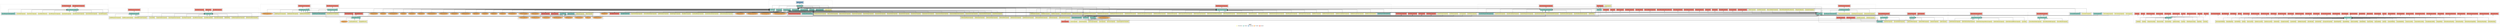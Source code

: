 digraph dependencies { node [shape="rect", style="filled", colorscheme=set312]; ranksep=0.4; compound=false; remincross=true; splines=true; splines=ortho; rankdir=LR; rankdir=TB; rankdir=BT; label=<<table BORDER="0"> <tr> <td colspan="5" align="center"><b>Legend</b></td> </tr> <tr> <td> <table BORDER="0"> <tr> <td bgcolor="#ffffb3" width="20"></td> <td>  Declarations</td> </tr> </table> </td> <td> <table BORDER="0"> <tr> <td bgcolor="#8dd3c7" width="20"></td> <td>  Module</td> </tr> </table> </td> <td> <table BORDER="0"> <tr> <td bgcolor="#80b1d3" width="20"></td> <td>  Bootstrap</td> </tr> </table> </td> <td> <table BORDER="0"> <tr> <td bgcolor="#fdb462" width="20"></td> <td>  Providers</td> </tr> </table> </td> <td> <table BORDER="0"> <tr> <td bgcolor="#fb8072" width="20"></td> <td>  Exports</td> </tr> </table> </td> </tr></table>>; ratio=compress; fontname="sans-serif";  subgraph "cluster_AppModule" { label=""; style="dotted";node [shape="folder", fillcolor=1]; subgraph cluster_AppModule_declarations { style="solid";node [style="filled", shape="rect"]; node [fillcolor=2]; "AppComponent"; }  "AppComponent" -> "AppModule" [style="solid", lhead="cluster_AppModule" ltail="cluster_AppModule_declarations"]; subgraph "cluster_AppModule_AppComponent_providers" { style="solid";  }    subgraph cluster_AppModule_imports { style="solid"; node [style="filled", fillcolor=1, shape="rect"];    "AppRoutingModule" [label="AppRoutingModule", shape="folder"];    "CollectionModule" [label="CollectionModule", shape="folder"];    "CoreModule" [label="CoreModule", shape="folder"];    "DialogModule" [label="DialogModule", shape="folder"];    "DocumentsModule" [label="DocumentsModule", shape="folder"];    "ViewModule" [label="ViewModule", shape="folder"];    "WorkspaceModule" [label="WorkspaceModule", shape="folder"];   }    "AppRoutingModule" -> "AppModule" [lhead="cluster_AppModule", ltail="cluster_AppModule_imports"];    "CollectionModule" -> "AppModule" [lhead="cluster_AppModule", ltail="cluster_AppModule_imports"];    "CoreModule" -> "AppModule" [lhead="cluster_AppModule", ltail="cluster_AppModule_imports"];    "DialogModule" -> "AppModule" [lhead="cluster_AppModule", ltail="cluster_AppModule_imports"];    "DocumentsModule" -> "AppModule" [lhead="cluster_AppModule", ltail="cluster_AppModule_imports"];    "ViewModule" -> "AppModule" [lhead="cluster_AppModule", ltail="cluster_AppModule_imports"];    "WorkspaceModule" -> "AppModule" [lhead="cluster_AppModule", ltail="cluster_AppModule_imports"];     subgraph cluster_AppModule_exports { style="solid";node [style="filled", fillcolor=4, shape="rect"];}    subgraph cluster_AppModule_bootstrap { style="solid"; node [style="filled", fillcolor=5, shape="rect"];  "AppComponent " [label="AppComponent ", shape="rect"]  }  "AppModule" -> "AppComponent " [style="dotted", lhead="cluster_AppModule_bootstrap" ltail="cluster_AppModule"];    subgraph cluster_AppModule_providers { style="solid"; node [style="filled", fillcolor=6, shape="rect"];   }     }  subgraph "cluster_AppRoutingModule" { label=""; style="dotted";node [shape="folder", fillcolor=1]; subgraph cluster_AppRoutingModule_declarations { style="solid";node [style="filled", shape="rect"]; }    subgraph cluster_AppRoutingModule_imports { style="solid"; node [style="filled", fillcolor=1, shape="rect"];   }     subgraph cluster_AppRoutingModule_exports { style="solid";node [style="filled", fillcolor=4, shape="rect"];}    subgraph cluster_AppRoutingModule_bootstrap { style="solid"; node [style="filled", fillcolor=5, shape="rect"];  }    subgraph cluster_AppRoutingModule_providers { style="solid"; node [style="filled", fillcolor=6, shape="rect"];   }     }  subgraph "cluster_AppStoreModule" { label=""; style="dotted";node [shape="folder", fillcolor=1]; subgraph cluster_AppStoreModule_declarations { style="solid";node [style="filled", shape="rect"]; }    subgraph cluster_AppStoreModule_imports { style="solid"; node [style="filled", fillcolor=1, shape="rect"];     }       subgraph cluster_AppStoreModule_exports { style="solid";node [style="filled", fillcolor=4, shape="rect"];}    subgraph cluster_AppStoreModule_bootstrap { style="solid"; node [style="filled", fillcolor=5, shape="rect"];  }    subgraph cluster_AppStoreModule_providers { style="solid"; node [style="filled", fillcolor=6, shape="rect"];   }     }  subgraph "cluster_ChartPerspectiveModule" { label=""; style="dotted";node [shape="folder", fillcolor=1]; subgraph cluster_ChartPerspectiveModule_declarations { style="solid";node [style="filled", shape="rect"]; node [fillcolor=2]; "AttributeSelectComponent"; node [fillcolor=2]; "ChartPerspectiveComponent"; node [fillcolor=2]; "ChartVisualizationComponent"; }  "AttributeSelectComponent" -> "ChartPerspectiveModule" [style="solid", lhead="cluster_ChartPerspectiveModule" ltail="cluster_ChartPerspectiveModule_declarations"]; subgraph "cluster_ChartPerspectiveModule_AttributeSelectComponent_providers" { style="solid";  }  "ChartPerspectiveComponent" -> "ChartPerspectiveModule" [style="solid", lhead="cluster_ChartPerspectiveModule" ltail="cluster_ChartPerspectiveModule_declarations"]; subgraph "cluster_ChartPerspectiveModule_ChartPerspectiveComponent_providers" { style="solid";  }  "ChartVisualizationComponent" -> "ChartPerspectiveModule" [style="solid", lhead="cluster_ChartPerspectiveModule" ltail="cluster_ChartPerspectiveModule_declarations"]; subgraph "cluster_ChartPerspectiveModule_ChartVisualizationComponent_providers" { style="solid";  }    subgraph cluster_ChartPerspectiveModule_imports { style="solid"; node [style="filled", fillcolor=1, shape="rect"];    "ChartPerspectiveRoutingModule" [label="ChartPerspectiveRoutingModule", shape="folder"];    "SharedModule" [label="SharedModule", shape="folder"];   }    "ChartPerspectiveRoutingModule" -> "ChartPerspectiveModule" [lhead="cluster_ChartPerspectiveModule", ltail="cluster_ChartPerspectiveModule_imports"];    "SharedModule" -> "ChartPerspectiveModule" [lhead="cluster_ChartPerspectiveModule", ltail="cluster_ChartPerspectiveModule_imports"];     subgraph cluster_ChartPerspectiveModule_exports { style="solid";node [style="filled", fillcolor=4, shape="rect"];"ChartPerspectiveComponent " [label="ChartPerspectiveComponent ", shape="rect"]}  "ChartPerspectiveModule" -> "ChartPerspectiveComponent " [style="dashed", ltail="cluster_ChartPerspectiveModule" lhead="cluster_ChartPerspectiveModule_exports"];    subgraph cluster_ChartPerspectiveModule_bootstrap { style="solid"; node [style="filled", fillcolor=5, shape="rect"];  }    subgraph cluster_ChartPerspectiveModule_providers { style="solid"; node [style="filled", fillcolor=6, shape="rect"];   }     }  subgraph "cluster_ChartPerspectiveRoutingModule" { label=""; style="dotted";node [shape="folder", fillcolor=1]; subgraph cluster_ChartPerspectiveRoutingModule_declarations { style="solid";node [style="filled", shape="rect"]; }    subgraph cluster_ChartPerspectiveRoutingModule_imports { style="solid"; node [style="filled", fillcolor=1, shape="rect"];   }     subgraph cluster_ChartPerspectiveRoutingModule_exports { style="solid";node [style="filled", fillcolor=4, shape="rect"];}    subgraph cluster_ChartPerspectiveRoutingModule_bootstrap { style="solid"; node [style="filled", fillcolor=5, shape="rect"];  }    subgraph cluster_ChartPerspectiveRoutingModule_providers { style="solid"; node [style="filled", fillcolor=6, shape="rect"];   }     }  subgraph "cluster_CollectionModule" { label=""; style="dotted";node [shape="folder", fillcolor=1]; subgraph cluster_CollectionModule_declarations { style="solid";node [style="filled", shape="rect"]; node [fillcolor=2]; "CollectionAttributesComponent"; node [fillcolor=2]; "CollectionComponent"; node [fillcolor=2]; "CollectionEventsComponent"; node [fillcolor=2]; "CollectionLinkTypesComponent"; node [fillcolor=2]; "CollectionListComponent"; node [fillcolor=2]; "CollectionSettingsComponent"; node [fillcolor=2]; "CollectionTabComponent"; node [fillcolor=2]; "CollectionUsersComponent"; node [fillcolor=2]; "LinkAttributeListComponent"; }  "CollectionAttributesComponent" -> "CollectionModule" [style="solid", lhead="cluster_CollectionModule" ltail="cluster_CollectionModule_declarations"]; subgraph "cluster_CollectionModule_CollectionAttributesComponent_providers" { style="solid";  }  "CollectionComponent" -> "CollectionModule" [style="solid", lhead="cluster_CollectionModule" ltail="cluster_CollectionModule_declarations"]; subgraph "cluster_CollectionModule_CollectionComponent_providers" { style="solid";  }  "CollectionEventsComponent" -> "CollectionModule" [style="solid", lhead="cluster_CollectionModule" ltail="cluster_CollectionModule_declarations"]; subgraph "cluster_CollectionModule_CollectionEventsComponent_providers" { style="solid";  }  "CollectionLinkTypesComponent" -> "CollectionModule" [style="solid", lhead="cluster_CollectionModule" ltail="cluster_CollectionModule_declarations"]; subgraph "cluster_CollectionModule_CollectionLinkTypesComponent_providers" { style="solid";  }  "CollectionListComponent" -> "CollectionModule" [style="solid", lhead="cluster_CollectionModule" ltail="cluster_CollectionModule_declarations"]; subgraph "cluster_CollectionModule_CollectionListComponent_providers" { style="solid";  }  "CollectionSettingsComponent" -> "CollectionModule" [style="solid", lhead="cluster_CollectionModule" ltail="cluster_CollectionModule_declarations"]; subgraph "cluster_CollectionModule_CollectionSettingsComponent_providers" { style="solid";  }  "CollectionTabComponent" -> "CollectionModule" [style="solid", lhead="cluster_CollectionModule" ltail="cluster_CollectionModule_declarations"]; subgraph "cluster_CollectionModule_CollectionTabComponent_providers" { style="solid";  }  "CollectionUsersComponent" -> "CollectionModule" [style="solid", lhead="cluster_CollectionModule" ltail="cluster_CollectionModule_declarations"]; subgraph "cluster_CollectionModule_CollectionUsersComponent_providers" { style="solid";  }  "LinkAttributeListComponent" -> "CollectionModule" [style="solid", lhead="cluster_CollectionModule" ltail="cluster_CollectionModule_declarations"]; subgraph "cluster_CollectionModule_LinkAttributeListComponent_providers" { style="solid";  }    subgraph cluster_CollectionModule_imports { style="solid"; node [style="filled", fillcolor=1, shape="rect"];    "CollectionRoutingModule" [label="CollectionRoutingModule", shape="folder"];    "PickerModule" [label="PickerModule", shape="folder"];    "SharedModule" [label="SharedModule", shape="folder"];    "UsersModule" [label="UsersModule", shape="folder"];   }    "CollectionRoutingModule" -> "CollectionModule" [lhead="cluster_CollectionModule", ltail="cluster_CollectionModule_imports"];    "PickerModule" -> "CollectionModule" [lhead="cluster_CollectionModule", ltail="cluster_CollectionModule_imports"];    "SharedModule" -> "CollectionModule" [lhead="cluster_CollectionModule", ltail="cluster_CollectionModule_imports"];    "UsersModule" -> "CollectionModule" [lhead="cluster_CollectionModule", ltail="cluster_CollectionModule_imports"];     subgraph cluster_CollectionModule_exports { style="solid";node [style="filled", fillcolor=4, shape="rect"];}    subgraph cluster_CollectionModule_bootstrap { style="solid"; node [style="filled", fillcolor=5, shape="rect"];  }    subgraph cluster_CollectionModule_providers { style="solid"; node [style="filled", fillcolor=6, shape="rect"];    "CollectionSettingsGuard" [label="CollectionSettingsGuard", shape="oval"];   }    "CollectionSettingsGuard" -> "CollectionModule" [lhead="cluster_CollectionModule", ltail="cluster_CollectionModule_providers"];     }  subgraph "cluster_CollectionRoutingModule" { label=""; style="dotted";node [shape="folder", fillcolor=1]; subgraph cluster_CollectionRoutingModule_declarations { style="solid";node [style="filled", shape="rect"]; }    subgraph cluster_CollectionRoutingModule_imports { style="solid"; node [style="filled", fillcolor=1, shape="rect"];   }     subgraph cluster_CollectionRoutingModule_exports { style="solid";node [style="filled", fillcolor=4, shape="rect"];}    subgraph cluster_CollectionRoutingModule_bootstrap { style="solid"; node [style="filled", fillcolor=5, shape="rect"];  }    subgraph cluster_CollectionRoutingModule_providers { style="solid"; node [style="filled", fillcolor=6, shape="rect"];   }     }  subgraph "cluster_CoreModule" { label=""; style="dotted";node [shape="folder", fillcolor=1]; subgraph cluster_CoreModule_declarations { style="solid";node [style="filled", shape="rect"]; node [fillcolor=2]; "HomeComponent"; node [fillcolor=2]; "TopPanelComponent"; }  "HomeComponent" -> "CoreModule" [style="solid", lhead="cluster_CoreModule" ltail="cluster_CoreModule_declarations"]; subgraph "cluster_CoreModule_HomeComponent_providers" { style="solid";  }  "TopPanelComponent" -> "CoreModule" [style="solid", lhead="cluster_CoreModule" ltail="cluster_CoreModule_declarations"]; subgraph "cluster_CoreModule_TopPanelComponent_providers" { style="solid";  }    subgraph cluster_CoreModule_imports { style="solid"; node [style="filled", fillcolor=1, shape="rect"];    "AppStoreModule" [label="AppStoreModule", shape="folder"];    "GuardsModule" [label="GuardsModule", shape="folder"];    "SharedModule" [label="SharedModule", shape="folder"];   }    "AppStoreModule" -> "CoreModule" [lhead="cluster_CoreModule", ltail="cluster_CoreModule_imports"];    "GuardsModule" -> "CoreModule" [lhead="cluster_CoreModule", ltail="cluster_CoreModule_imports"];    "SharedModule" -> "CoreModule" [lhead="cluster_CoreModule", ltail="cluster_CoreModule_imports"];     subgraph cluster_CoreModule_exports { style="solid";node [style="filled", fillcolor=4, shape="rect"];"HomeComponent " [label="HomeComponent ", shape="rect"]"TopPanelComponent " [label="TopPanelComponent ", shape="rect"]}  "CoreModule" -> "HomeComponent " [style="dashed", ltail="cluster_CoreModule" lhead="cluster_CoreModule_exports"];  "CoreModule" -> "TopPanelComponent " [style="dashed", ltail="cluster_CoreModule" lhead="cluster_CoreModule_exports"];    subgraph cluster_CoreModule_bootstrap { style="solid"; node [style="filled", fillcolor=5, shape="rect"];  }    subgraph cluster_CoreModule_providers { style="solid"; node [style="filled", fillcolor=6, shape="rect"];    "CollectionService" [label="CollectionService", shape="oval"];    "CollectionValidators" [label="CollectionValidators", shape="oval"];    "DocumentService" [label="DocumentService", shape="oval"];    "EventService" [label="EventService", shape="oval"];    "GlobalService" [label="GlobalService", shape="oval"];    "GroupService" [label="GroupService", shape="oval"];    "ImportService" [label="ImportService", shape="oval"];    "LinkInstanceService" [label="LinkInstanceService", shape="oval"];    "LinkTypeService" [label="LinkTypeService", shape="oval"];    "NotificationService" [label="NotificationService", shape="oval"];    "OrganizationService" [label="OrganizationService", shape="oval"];    "ProjectService" [label="ProjectService", shape="oval"];    "SearchService" [label="SearchService", shape="oval"];    "UserService" [label="UserService", shape="oval"];    "UserSettingsService" [label="UserSettingsService", shape="oval"];    "ViewService" [label="ViewService", shape="oval"];    "WorkspaceGuard" [label="WorkspaceGuard", shape="oval"];   }    "CollectionService" -> "CoreModule" [lhead="cluster_CoreModule", ltail="cluster_CoreModule_providers"];    "CollectionValidators" -> "CoreModule" [lhead="cluster_CoreModule", ltail="cluster_CoreModule_providers"];    "DocumentService" -> "CoreModule" [lhead="cluster_CoreModule", ltail="cluster_CoreModule_providers"];    "EventService" -> "CoreModule" [lhead="cluster_CoreModule", ltail="cluster_CoreModule_providers"];    "GlobalService" -> "CoreModule" [lhead="cluster_CoreModule", ltail="cluster_CoreModule_providers"];    "GroupService" -> "CoreModule" [lhead="cluster_CoreModule", ltail="cluster_CoreModule_providers"];    "ImportService" -> "CoreModule" [lhead="cluster_CoreModule", ltail="cluster_CoreModule_providers"];    "LinkInstanceService" -> "CoreModule" [lhead="cluster_CoreModule", ltail="cluster_CoreModule_providers"];    "LinkTypeService" -> "CoreModule" [lhead="cluster_CoreModule", ltail="cluster_CoreModule_providers"];    "NotificationService" -> "CoreModule" [lhead="cluster_CoreModule", ltail="cluster_CoreModule_providers"];    "OrganizationService" -> "CoreModule" [lhead="cluster_CoreModule", ltail="cluster_CoreModule_providers"];    "ProjectService" -> "CoreModule" [lhead="cluster_CoreModule", ltail="cluster_CoreModule_providers"];    "SearchService" -> "CoreModule" [lhead="cluster_CoreModule", ltail="cluster_CoreModule_providers"];    "UserService" -> "CoreModule" [lhead="cluster_CoreModule", ltail="cluster_CoreModule_providers"];    "UserSettingsService" -> "CoreModule" [lhead="cluster_CoreModule", ltail="cluster_CoreModule_providers"];    "ViewService" -> "CoreModule" [lhead="cluster_CoreModule", ltail="cluster_CoreModule_providers"];    "WorkspaceGuard" -> "CoreModule" [lhead="cluster_CoreModule", ltail="cluster_CoreModule_providers"];     }  subgraph "cluster_DetailPerspectiveModule" { label=""; style="dotted";node [shape="folder", fillcolor=1]; subgraph cluster_DetailPerspectiveModule_declarations { style="solid";node [style="filled", shape="rect"]; node [fillcolor=2]; "DetailPerspectiveComponent"; }  "DetailPerspectiveComponent" -> "DetailPerspectiveModule" [style="solid", lhead="cluster_DetailPerspectiveModule" ltail="cluster_DetailPerspectiveModule_declarations"]; subgraph "cluster_DetailPerspectiveModule_DetailPerspectiveComponent_providers" { style="solid";  }    subgraph cluster_DetailPerspectiveModule_imports { style="solid"; node [style="filled", fillcolor=1, shape="rect"];    "DetailPerspectiveRoutingModule" [label="DetailPerspectiveRoutingModule", shape="folder"];    "SharedModule" [label="SharedModule", shape="folder"];   }    "DetailPerspectiveRoutingModule" -> "DetailPerspectiveModule" [lhead="cluster_DetailPerspectiveModule", ltail="cluster_DetailPerspectiveModule_imports"];    "SharedModule" -> "DetailPerspectiveModule" [lhead="cluster_DetailPerspectiveModule", ltail="cluster_DetailPerspectiveModule_imports"];     subgraph cluster_DetailPerspectiveModule_exports { style="solid";node [style="filled", fillcolor=4, shape="rect"];"DetailPerspectiveComponent " [label="DetailPerspectiveComponent ", shape="rect"]}  "DetailPerspectiveModule" -> "DetailPerspectiveComponent " [style="dashed", ltail="cluster_DetailPerspectiveModule" lhead="cluster_DetailPerspectiveModule_exports"];    subgraph cluster_DetailPerspectiveModule_bootstrap { style="solid"; node [style="filled", fillcolor=5, shape="rect"];  }    subgraph cluster_DetailPerspectiveModule_providers { style="solid"; node [style="filled", fillcolor=6, shape="rect"];   }     }  subgraph "cluster_DetailPerspectiveRoutingModule" { label=""; style="dotted";node [shape="folder", fillcolor=1]; subgraph cluster_DetailPerspectiveRoutingModule_declarations { style="solid";node [style="filled", shape="rect"]; }    subgraph cluster_DetailPerspectiveRoutingModule_imports { style="solid"; node [style="filled", fillcolor=1, shape="rect"];   }     subgraph cluster_DetailPerspectiveRoutingModule_exports { style="solid";node [style="filled", fillcolor=4, shape="rect"];}    subgraph cluster_DetailPerspectiveRoutingModule_bootstrap { style="solid"; node [style="filled", fillcolor=5, shape="rect"];  }    subgraph cluster_DetailPerspectiveRoutingModule_providers { style="solid"; node [style="filled", fillcolor=6, shape="rect"];   }     }  subgraph "cluster_DialogModule" { label=""; style="dotted";node [shape="folder", fillcolor=1]; subgraph cluster_DialogModule_declarations { style="solid";node [style="filled", shape="rect"]; node [fillcolor=2]; "CollectionNameInputComponent"; node [fillcolor=2]; "CreateCollectionDialogComponent"; node [fillcolor=2]; "CreateLinkDialogComponent"; node [fillcolor=2]; "DialogBaseComponent"; node [fillcolor=2]; "DialogWrapperComponent"; node [fillcolor=2]; "LinkNameInputComponent"; node [fillcolor=2]; "OverwriteViewDialogComponent"; node [fillcolor=2]; "ShareViewDialogComponent"; }  "CollectionNameInputComponent" -> "DialogModule" [style="solid", lhead="cluster_DialogModule" ltail="cluster_DialogModule_declarations"]; subgraph "cluster_DialogModule_CollectionNameInputComponent_providers" { style="solid";  }  "CreateCollectionDialogComponent" -> "DialogModule" [style="solid", lhead="cluster_DialogModule" ltail="cluster_DialogModule_declarations"]; subgraph "cluster_DialogModule_CreateCollectionDialogComponent_providers" { style="solid";  }  "CreateLinkDialogComponent" -> "DialogModule" [style="solid", lhead="cluster_DialogModule" ltail="cluster_DialogModule_declarations"]; subgraph "cluster_DialogModule_CreateLinkDialogComponent_providers" { style="solid";  }  "DialogBaseComponent" -> "DialogModule" [style="solid", lhead="cluster_DialogModule" ltail="cluster_DialogModule_declarations"]; subgraph "cluster_DialogModule_DialogBaseComponent_providers" { style="solid";  }  "DialogWrapperComponent" -> "DialogModule" [style="solid", lhead="cluster_DialogModule" ltail="cluster_DialogModule_declarations"]; subgraph "cluster_DialogModule_DialogWrapperComponent_providers" { style="solid";  }  "LinkNameInputComponent" -> "DialogModule" [style="solid", lhead="cluster_DialogModule" ltail="cluster_DialogModule_declarations"]; subgraph "cluster_DialogModule_LinkNameInputComponent_providers" { style="solid";  }  "OverwriteViewDialogComponent" -> "DialogModule" [style="solid", lhead="cluster_DialogModule" ltail="cluster_DialogModule_declarations"]; subgraph "cluster_DialogModule_OverwriteViewDialogComponent_providers" { style="solid";  }  "ShareViewDialogComponent" -> "DialogModule" [style="solid", lhead="cluster_DialogModule" ltail="cluster_DialogModule_declarations"]; subgraph "cluster_DialogModule_ShareViewDialogComponent_providers" { style="solid";  }    subgraph cluster_DialogModule_imports { style="solid"; node [style="filled", fillcolor=1, shape="rect"];    "DialogRoutingModule" [label="DialogRoutingModule", shape="folder"];    "PickerModule" [label="PickerModule", shape="folder"];    "SharedModule" [label="SharedModule", shape="folder"];   }    "DialogRoutingModule" -> "DialogModule" [lhead="cluster_DialogModule", ltail="cluster_DialogModule_imports"];    "PickerModule" -> "DialogModule" [lhead="cluster_DialogModule", ltail="cluster_DialogModule_imports"];    "SharedModule" -> "DialogModule" [lhead="cluster_DialogModule", ltail="cluster_DialogModule_imports"];     subgraph cluster_DialogModule_exports { style="solid";node [style="filled", fillcolor=4, shape="rect"];"DialogBaseComponent " [label="DialogBaseComponent ", shape="rect"]}  "DialogModule" -> "DialogBaseComponent " [style="dashed", ltail="cluster_DialogModule" lhead="cluster_DialogModule_exports"];    subgraph cluster_DialogModule_bootstrap { style="solid"; node [style="filled", fillcolor=5, shape="rect"];  }    subgraph cluster_DialogModule_providers { style="solid"; node [style="filled", fillcolor=6, shape="rect"];    "DialogService" [label="DialogService", shape="oval"];   }    "DialogService" -> "DialogModule" [lhead="cluster_DialogModule", ltail="cluster_DialogModule_providers"];     }  subgraph "cluster_DialogRoutingModule" { label=""; style="dotted";node [shape="folder", fillcolor=1]; subgraph cluster_DialogRoutingModule_declarations { style="solid";node [style="filled", shape="rect"]; }    subgraph cluster_DialogRoutingModule_imports { style="solid"; node [style="filled", fillcolor=1, shape="rect"];   }     subgraph cluster_DialogRoutingModule_exports { style="solid";node [style="filled", fillcolor=4, shape="rect"];}    subgraph cluster_DialogRoutingModule_bootstrap { style="solid"; node [style="filled", fillcolor=5, shape="rect"];  }    subgraph cluster_DialogRoutingModule_providers { style="solid"; node [style="filled", fillcolor=6, shape="rect"];   }     }  subgraph "cluster_DocumentModule" { label=""; style="dotted";node [shape="folder", fillcolor=1]; subgraph cluster_DocumentModule_declarations { style="solid";node [style="filled", shape="rect"]; node [fillcolor=2]; "DocumentDetailComponent"; node [fillcolor=2]; "KeyValueComponent"; }  "DocumentDetailComponent" -> "DocumentModule" [style="solid", lhead="cluster_DocumentModule" ltail="cluster_DocumentModule_declarations"]; subgraph "cluster_DocumentModule_DocumentDetailComponent_providers" { style="solid";  }  "KeyValueComponent" -> "DocumentModule" [style="solid", lhead="cluster_DocumentModule" ltail="cluster_DocumentModule_declarations"]; subgraph "cluster_DocumentModule_KeyValueComponent_providers" { style="solid";  }    subgraph cluster_DocumentModule_imports { style="solid"; node [style="filled", fillcolor=1, shape="rect"];    "InputModule" [label="InputModule", shape="folder"];   }    "InputModule" -> "DocumentModule" [lhead="cluster_DocumentModule", ltail="cluster_DocumentModule_imports"];     subgraph cluster_DocumentModule_exports { style="solid";node [style="filled", fillcolor=4, shape="rect"];"DocumentDetailComponent " [label="DocumentDetailComponent ", shape="rect"]}  "DocumentModule" -> "DocumentDetailComponent " [style="dashed", ltail="cluster_DocumentModule" lhead="cluster_DocumentModule_exports"];    subgraph cluster_DocumentModule_bootstrap { style="solid"; node [style="filled", fillcolor=5, shape="rect"];  }    subgraph cluster_DocumentModule_providers { style="solid"; node [style="filled", fillcolor=6, shape="rect"];   }     }  subgraph "cluster_DocumentRoutingModule" { label=""; style="dotted";node [shape="folder", fillcolor=1]; subgraph cluster_DocumentRoutingModule_declarations { style="solid";node [style="filled", shape="rect"]; }    subgraph cluster_DocumentRoutingModule_imports { style="solid"; node [style="filled", fillcolor=1, shape="rect"];   }     subgraph cluster_DocumentRoutingModule_exports { style="solid";node [style="filled", fillcolor=4, shape="rect"];}    subgraph cluster_DocumentRoutingModule_bootstrap { style="solid"; node [style="filled", fillcolor=5, shape="rect"];  }    subgraph cluster_DocumentRoutingModule_providers { style="solid"; node [style="filled", fillcolor=6, shape="rect"];   }     }  subgraph "cluster_DocumentsModule" { label=""; style="dotted";node [shape="folder", fillcolor=1]; subgraph cluster_DocumentsModule_declarations { style="solid";node [style="filled", shape="rect"]; node [fillcolor=2]; "DocumentsComponent"; }  "DocumentsComponent" -> "DocumentsModule" [style="solid", lhead="cluster_DocumentsModule" ltail="cluster_DocumentsModule_declarations"]; subgraph "cluster_DocumentsModule_DocumentsComponent_providers" { style="solid";  }    subgraph cluster_DocumentsModule_imports { style="solid"; node [style="filled", fillcolor=1, shape="rect"];    "DocumentRoutingModule" [label="DocumentRoutingModule", shape="folder"];    "SharedModule" [label="SharedModule", shape="folder"];   }    "DocumentRoutingModule" -> "DocumentsModule" [lhead="cluster_DocumentsModule", ltail="cluster_DocumentsModule_imports"];    "SharedModule" -> "DocumentsModule" [lhead="cluster_DocumentsModule", ltail="cluster_DocumentsModule_imports"];     subgraph cluster_DocumentsModule_exports { style="solid";node [style="filled", fillcolor=4, shape="rect"];}    subgraph cluster_DocumentsModule_bootstrap { style="solid"; node [style="filled", fillcolor=5, shape="rect"];  }    subgraph cluster_DocumentsModule_providers { style="solid"; node [style="filled", fillcolor=6, shape="rect"];   }     }  subgraph "cluster_DragAndDropModule" { label=""; style="dotted";node [shape="folder", fillcolor=1]; subgraph cluster_DragAndDropModule_declarations { style="solid";node [style="filled", shape="rect"]; node [fillcolor=2]; "DraggableDirective"; node [fillcolor=2]; "DropTargetDirective"; }  "DraggableDirective" -> "DragAndDropModule" [style="solid", lhead="cluster_DragAndDropModule" ltail="cluster_DragAndDropModule_declarations"]; subgraph "cluster_DragAndDropModule_DraggableDirective_providers" { style="solid";  }  "DropTargetDirective" -> "DragAndDropModule" [style="solid", lhead="cluster_DragAndDropModule" ltail="cluster_DragAndDropModule_declarations"]; subgraph "cluster_DragAndDropModule_DropTargetDirective_providers" { style="solid";  }    subgraph cluster_DragAndDropModule_imports { style="solid"; node [style="filled", fillcolor=1, shape="rect"];   }     subgraph cluster_DragAndDropModule_exports { style="solid";node [style="filled", fillcolor=4, shape="rect"];"DraggableDirective " [label="DraggableDirective ", shape="rect"]"DropTargetDirective " [label="DropTargetDirective ", shape="rect"]}  "DragAndDropModule" -> "DraggableDirective " [style="dashed", ltail="cluster_DragAndDropModule" lhead="cluster_DragAndDropModule_exports"];  "DragAndDropModule" -> "DropTargetDirective " [style="dashed", ltail="cluster_DragAndDropModule" lhead="cluster_DragAndDropModule_exports"];    subgraph cluster_DragAndDropModule_bootstrap { style="solid"; node [style="filled", fillcolor=5, shape="rect"];  }    subgraph cluster_DragAndDropModule_providers { style="solid"; node [style="filled", fillcolor=6, shape="rect"];    "DragService" [label="DragService", shape="oval"];   }    "DragService" -> "DragAndDropModule" [lhead="cluster_DragAndDropModule", ltail="cluster_DragAndDropModule_providers"];     }  subgraph "cluster_GuardsModule" { label=""; style="dotted";node [shape="folder", fillcolor=1]; subgraph cluster_GuardsModule_declarations { style="solid";node [style="filled", shape="rect"]; }    subgraph cluster_GuardsModule_imports { style="solid"; node [style="filled", fillcolor=1, shape="rect"];   }     subgraph cluster_GuardsModule_exports { style="solid";node [style="filled", fillcolor=4, shape="rect"];}    subgraph cluster_GuardsModule_bootstrap { style="solid"; node [style="filled", fillcolor=5, shape="rect"];  }    subgraph cluster_GuardsModule_providers { style="solid"; node [style="filled", fillcolor=6, shape="rect"];    "AppRedirectGuard" [label="AppRedirectGuard", shape="oval"];    "AuthGuard" [label="AuthGuard", shape="oval"];    "CollectionsGuard" [label="CollectionsGuard", shape="oval"];    "LinkTypesGuard" [label="LinkTypesGuard", shape="oval"];    "PageNotFoundGuard" [label="PageNotFoundGuard", shape="oval"];    "ViewExistGuard" [label="ViewExistGuard", shape="oval"];    "ViewRedirectGuard" [label="ViewRedirectGuard", shape="oval"];    "ViewsLoadedGuard" [label="ViewsLoadedGuard", shape="oval"];   }    "AppRedirectGuard" -> "GuardsModule" [lhead="cluster_GuardsModule", ltail="cluster_GuardsModule_providers"];    "AuthGuard" -> "GuardsModule" [lhead="cluster_GuardsModule", ltail="cluster_GuardsModule_providers"];    "CollectionsGuard" -> "GuardsModule" [lhead="cluster_GuardsModule", ltail="cluster_GuardsModule_providers"];    "LinkTypesGuard" -> "GuardsModule" [lhead="cluster_GuardsModule", ltail="cluster_GuardsModule_providers"];    "PageNotFoundGuard" -> "GuardsModule" [lhead="cluster_GuardsModule", ltail="cluster_GuardsModule_providers"];    "ViewExistGuard" -> "GuardsModule" [lhead="cluster_GuardsModule", ltail="cluster_GuardsModule_providers"];    "ViewRedirectGuard" -> "GuardsModule" [lhead="cluster_GuardsModule", ltail="cluster_GuardsModule_providers"];    "ViewsLoadedGuard" -> "GuardsModule" [lhead="cluster_GuardsModule", ltail="cluster_GuardsModule_providers"];     }  subgraph "cluster_InputModule" { label=""; style="dotted";node [shape="folder", fillcolor=1]; subgraph cluster_InputModule_declarations { style="solid";node [style="filled", shape="rect"]; node [fillcolor=2]; "FilterBoxComponent"; node [fillcolor=2]; "InputBoxComponent"; }  "FilterBoxComponent" -> "InputModule" [style="solid", lhead="cluster_InputModule" ltail="cluster_InputModule_declarations"]; subgraph "cluster_InputModule_FilterBoxComponent_providers" { style="solid";  }  "InputBoxComponent" -> "InputModule" [style="solid", lhead="cluster_InputModule" ltail="cluster_InputModule_declarations"]; subgraph "cluster_InputModule_InputBoxComponent_providers" { style="solid";  }    subgraph cluster_InputModule_imports { style="solid"; node [style="filled", fillcolor=1, shape="rect"];   }     subgraph cluster_InputModule_exports { style="solid";node [style="filled", fillcolor=4, shape="rect"];"FilterBoxComponent " [label="FilterBoxComponent ", shape="rect"]"InputBoxComponent " [label="InputBoxComponent ", shape="rect"]}  "InputModule" -> "FilterBoxComponent " [style="dashed", ltail="cluster_InputModule" lhead="cluster_InputModule_exports"];  "InputModule" -> "InputBoxComponent " [style="dashed", ltail="cluster_InputModule" lhead="cluster_InputModule_exports"];    subgraph cluster_InputModule_bootstrap { style="solid"; node [style="filled", fillcolor=5, shape="rect"];  }    subgraph cluster_InputModule_providers { style="solid"; node [style="filled", fillcolor=6, shape="rect"];   }     }  subgraph "cluster_LinksModule" { label=""; style="dotted";node [shape="folder", fillcolor=1]; subgraph cluster_LinksModule_declarations { style="solid";node [style="filled", shape="rect"]; node [fillcolor=2]; "LinksComponent"; node [fillcolor=2]; "LinksListComponent"; node [fillcolor=2]; "LinksListTableComponent"; node [fillcolor=2]; "LinksListTabsComponent"; }  "LinksComponent" -> "LinksModule" [style="solid", lhead="cluster_LinksModule" ltail="cluster_LinksModule_declarations"]; subgraph "cluster_LinksModule_LinksComponent_providers" { style="solid";  }  "LinksListComponent" -> "LinksModule" [style="solid", lhead="cluster_LinksModule" ltail="cluster_LinksModule_declarations"]; subgraph "cluster_LinksModule_LinksListComponent_providers" { style="solid";  }  "LinksListTableComponent" -> "LinksModule" [style="solid", lhead="cluster_LinksModule" ltail="cluster_LinksModule_declarations"]; subgraph "cluster_LinksModule_LinksListTableComponent_providers" { style="solid";  }  "LinksListTabsComponent" -> "LinksModule" [style="solid", lhead="cluster_LinksModule" ltail="cluster_LinksModule_declarations"]; subgraph "cluster_LinksModule_LinksListTabsComponent_providers" { style="solid";  }    subgraph cluster_LinksModule_imports { style="solid"; node [style="filled", fillcolor=1, shape="rect"];    "InputModule" [label="InputModule", shape="folder"];    "PickerModule" [label="PickerModule", shape="folder"];   }    "InputModule" -> "LinksModule" [lhead="cluster_LinksModule", ltail="cluster_LinksModule_imports"];    "PickerModule" -> "LinksModule" [lhead="cluster_LinksModule", ltail="cluster_LinksModule_imports"];     subgraph cluster_LinksModule_exports { style="solid";node [style="filled", fillcolor=4, shape="rect"];"LinksComponent " [label="LinksComponent ", shape="rect"]"LinksListComponent " [label="LinksListComponent ", shape="rect"]}  "LinksModule" -> "LinksComponent " [style="dashed", ltail="cluster_LinksModule" lhead="cluster_LinksModule_exports"];  "LinksModule" -> "LinksListComponent " [style="dashed", ltail="cluster_LinksModule" lhead="cluster_LinksModule_exports"];    subgraph cluster_LinksModule_bootstrap { style="solid"; node [style="filled", fillcolor=5, shape="rect"];  }    subgraph cluster_LinksModule_providers { style="solid"; node [style="filled", fillcolor=6, shape="rect"];   }     }  subgraph "cluster_PickerModule" { label=""; style="dotted";node [shape="folder", fillcolor=1]; subgraph cluster_PickerModule_declarations { style="solid";node [style="filled", shape="rect"]; node [fillcolor=2]; "ColorPickerComponent"; node [fillcolor=2]; "IconComponent"; node [fillcolor=2]; "IconPickerComponent"; node [fillcolor=2]; "IconsPresenterComponent"; }  "ColorPickerComponent" -> "PickerModule" [style="solid", lhead="cluster_PickerModule" ltail="cluster_PickerModule_declarations"]; subgraph "cluster_PickerModule_ColorPickerComponent_providers" { style="solid";  }  "IconComponent" -> "PickerModule" [style="solid", lhead="cluster_PickerModule" ltail="cluster_PickerModule_declarations"]; subgraph "cluster_PickerModule_IconComponent_providers" { style="solid";  }  "IconPickerComponent" -> "PickerModule" [style="solid", lhead="cluster_PickerModule" ltail="cluster_PickerModule_declarations"]; subgraph "cluster_PickerModule_IconPickerComponent_providers" { style="solid";  }  "IconsPresenterComponent" -> "PickerModule" [style="solid", lhead="cluster_PickerModule" ltail="cluster_PickerModule_declarations"]; subgraph "cluster_PickerModule_IconsPresenterComponent_providers" { style="solid";  }    subgraph cluster_PickerModule_imports { style="solid"; node [style="filled", fillcolor=1, shape="rect"];   }     subgraph cluster_PickerModule_exports { style="solid";node [style="filled", fillcolor=4, shape="rect"];"ColorPickerComponent " [label="ColorPickerComponent ", shape="rect"]"IconComponent " [label="IconComponent ", shape="rect"]"IconPickerComponent " [label="IconPickerComponent ", shape="rect"]"IconsPresenterComponent " [label="IconsPresenterComponent ", shape="rect"]}  "PickerModule" -> "ColorPickerComponent " [style="dashed", ltail="cluster_PickerModule" lhead="cluster_PickerModule_exports"];  "PickerModule" -> "IconComponent " [style="dashed", ltail="cluster_PickerModule" lhead="cluster_PickerModule_exports"];  "PickerModule" -> "IconPickerComponent " [style="dashed", ltail="cluster_PickerModule" lhead="cluster_PickerModule_exports"];  "PickerModule" -> "IconsPresenterComponent " [style="dashed", ltail="cluster_PickerModule" lhead="cluster_PickerModule_exports"];    subgraph cluster_PickerModule_bootstrap { style="solid"; node [style="filled", fillcolor=5, shape="rect"];  }    subgraph cluster_PickerModule_providers { style="solid"; node [style="filled", fillcolor=6, shape="rect"];   }     }  subgraph "cluster_PipesModule" { label=""; style="dotted";node [shape="folder", fillcolor=1]; subgraph cluster_PipesModule_declarations { style="solid";node [style="filled", shape="rect"]; node [fillcolor=2]; "ColorsPipe"; node [fillcolor=2]; "EmptyPipe"; node [fillcolor=2]; "FilterPerspectivesPipe"; node [fillcolor=2]; "IconsPipe"; node [fillcolor=2]; "LightenColorPipe"; node [fillcolor=2]; "NativeDatePipe"; node [fillcolor=2]; "PermissionsPipe"; node [fillcolor=2]; "PerspectiveIconPipe"; node [fillcolor=2]; "PixelPipe"; node [fillcolor=2]; "PrefixPipe"; }  "ColorsPipe" -> "PipesModule" [style="solid", lhead="cluster_PipesModule" ltail="cluster_PipesModule_declarations"]; subgraph "cluster_PipesModule_ColorsPipe_providers" { style="solid";  }  "EmptyPipe" -> "PipesModule" [style="solid", lhead="cluster_PipesModule" ltail="cluster_PipesModule_declarations"]; subgraph "cluster_PipesModule_EmptyPipe_providers" { style="solid";  }  "FilterPerspectivesPipe" -> "PipesModule" [style="solid", lhead="cluster_PipesModule" ltail="cluster_PipesModule_declarations"]; subgraph "cluster_PipesModule_FilterPerspectivesPipe_providers" { style="solid";  }  "IconsPipe" -> "PipesModule" [style="solid", lhead="cluster_PipesModule" ltail="cluster_PipesModule_declarations"]; subgraph "cluster_PipesModule_IconsPipe_providers" { style="solid";  }  "LightenColorPipe" -> "PipesModule" [style="solid", lhead="cluster_PipesModule" ltail="cluster_PipesModule_declarations"]; subgraph "cluster_PipesModule_LightenColorPipe_providers" { style="solid";  }  "NativeDatePipe" -> "PipesModule" [style="solid", lhead="cluster_PipesModule" ltail="cluster_PipesModule_declarations"]; subgraph "cluster_PipesModule_NativeDatePipe_providers" { style="solid";  }  "PermissionsPipe" -> "PipesModule" [style="solid", lhead="cluster_PipesModule" ltail="cluster_PipesModule_declarations"]; subgraph "cluster_PipesModule_PermissionsPipe_providers" { style="solid";  }  "PerspectiveIconPipe" -> "PipesModule" [style="solid", lhead="cluster_PipesModule" ltail="cluster_PipesModule_declarations"]; subgraph "cluster_PipesModule_PerspectiveIconPipe_providers" { style="solid";  }  "PixelPipe" -> "PipesModule" [style="solid", lhead="cluster_PipesModule" ltail="cluster_PipesModule_declarations"]; subgraph "cluster_PipesModule_PixelPipe_providers" { style="solid";  }  "PrefixPipe" -> "PipesModule" [style="solid", lhead="cluster_PipesModule" ltail="cluster_PipesModule_declarations"]; subgraph "cluster_PipesModule_PrefixPipe_providers" { style="solid";  }    subgraph cluster_PipesModule_imports { style="solid"; node [style="filled", fillcolor=1, shape="rect"];   }     subgraph cluster_PipesModule_exports { style="solid";node [style="filled", fillcolor=4, shape="rect"];"ColorsPipe " [label="ColorsPipe ", shape="rect"]"EmptyPipe " [label="EmptyPipe ", shape="rect"]"FilterPerspectivesPipe " [label="FilterPerspectivesPipe ", shape="rect"]"IconsPipe " [label="IconsPipe ", shape="rect"]"LightenColorPipe " [label="LightenColorPipe ", shape="rect"]"NativeDatePipe " [label="NativeDatePipe ", shape="rect"]"PermissionsPipe " [label="PermissionsPipe ", shape="rect"]"PerspectiveIconPipe " [label="PerspectiveIconPipe ", shape="rect"]"PixelPipe " [label="PixelPipe ", shape="rect"]"PrefixPipe " [label="PrefixPipe ", shape="rect"]}  "PipesModule" -> "ColorsPipe " [style="dashed", ltail="cluster_PipesModule" lhead="cluster_PipesModule_exports"];  "PipesModule" -> "EmptyPipe " [style="dashed", ltail="cluster_PipesModule" lhead="cluster_PipesModule_exports"];  "PipesModule" -> "FilterPerspectivesPipe " [style="dashed", ltail="cluster_PipesModule" lhead="cluster_PipesModule_exports"];  "PipesModule" -> "IconsPipe " [style="dashed", ltail="cluster_PipesModule" lhead="cluster_PipesModule_exports"];  "PipesModule" -> "LightenColorPipe " [style="dashed", ltail="cluster_PipesModule" lhead="cluster_PipesModule_exports"];  "PipesModule" -> "NativeDatePipe " [style="dashed", ltail="cluster_PipesModule" lhead="cluster_PipesModule_exports"];  "PipesModule" -> "PermissionsPipe " [style="dashed", ltail="cluster_PipesModule" lhead="cluster_PipesModule_exports"];  "PipesModule" -> "PerspectiveIconPipe " [style="dashed", ltail="cluster_PipesModule" lhead="cluster_PipesModule_exports"];  "PipesModule" -> "PixelPipe " [style="dashed", ltail="cluster_PipesModule" lhead="cluster_PipesModule_exports"];  "PipesModule" -> "PrefixPipe " [style="dashed", ltail="cluster_PipesModule" lhead="cluster_PipesModule_exports"];    subgraph cluster_PipesModule_bootstrap { style="solid"; node [style="filled", fillcolor=5, shape="rect"];  }    subgraph cluster_PipesModule_providers { style="solid"; node [style="filled", fillcolor=6, shape="rect"];   }     }  subgraph "cluster_PostItCollectionsModule" { label=""; style="dotted";node [shape="folder", fillcolor=1]; subgraph cluster_PostItCollectionsModule_declarations { style="solid";node [style="filled", shape="rect"]; node [fillcolor=2]; "LayoutItem"; node [fillcolor=2]; "PostItCollectionAddButtonComponent"; node [fillcolor=2]; "PostItCollectionComponent"; node [fillcolor=2]; "PostItCollectionImportButtonComponent"; node [fillcolor=2]; "PostItCollectionNameComponent"; node [fillcolor=2]; "PostItCollectionsComponent"; }  "LayoutItem" -> "PostItCollectionsModule" [style="solid", lhead="cluster_PostItCollectionsModule" ltail="cluster_PostItCollectionsModule_declarations"]; subgraph "cluster_PostItCollectionsModule_LayoutItem_providers" { style="solid";  }  "PostItCollectionAddButtonComponent" -> "PostItCollectionsModule" [style="solid", lhead="cluster_PostItCollectionsModule" ltail="cluster_PostItCollectionsModule_declarations"]; subgraph "cluster_PostItCollectionsModule_PostItCollectionAddButtonComponent_providers" { style="solid";  }  "PostItCollectionComponent" -> "PostItCollectionsModule" [style="solid", lhead="cluster_PostItCollectionsModule" ltail="cluster_PostItCollectionsModule_declarations"]; subgraph "cluster_PostItCollectionsModule_PostItCollectionComponent_providers" { style="solid";  }  "PostItCollectionImportButtonComponent" -> "PostItCollectionsModule" [style="solid", lhead="cluster_PostItCollectionsModule" ltail="cluster_PostItCollectionsModule_declarations"]; subgraph "cluster_PostItCollectionsModule_PostItCollectionImportButtonComponent_providers" { style="solid";  }  "PostItCollectionNameComponent" -> "PostItCollectionsModule" [style="solid", lhead="cluster_PostItCollectionsModule" ltail="cluster_PostItCollectionsModule_declarations"]; subgraph "cluster_PostItCollectionsModule_PostItCollectionNameComponent_providers" { style="solid";  }  "PostItCollectionsComponent" -> "PostItCollectionsModule" [style="solid", lhead="cluster_PostItCollectionsModule" ltail="cluster_PostItCollectionsModule_declarations"]; subgraph "cluster_PostItCollectionsModule_PostItCollectionsComponent_providers" { style="solid";  }    subgraph cluster_PostItCollectionsModule_imports { style="solid"; node [style="filled", fillcolor=1, shape="rect"];    "PickerModule" [label="PickerModule", shape="folder"];   }    "PickerModule" -> "PostItCollectionsModule" [lhead="cluster_PostItCollectionsModule", ltail="cluster_PostItCollectionsModule_imports"];     subgraph cluster_PostItCollectionsModule_exports { style="solid";node [style="filled", fillcolor=4, shape="rect"];"PostItCollectionsComponent " [label="PostItCollectionsComponent ", shape="rect"]}  "PostItCollectionsModule" -> "PostItCollectionsComponent " [style="dashed", ltail="cluster_PostItCollectionsModule" lhead="cluster_PostItCollectionsModule_exports"];    subgraph cluster_PostItCollectionsModule_bootstrap { style="solid"; node [style="filled", fillcolor=5, shape="rect"];  }    subgraph cluster_PostItCollectionsModule_providers { style="solid"; node [style="filled", fillcolor=6, shape="rect"];   }     }  subgraph "cluster_PostItPerspectiveModule" { label=""; style="dotted";node [shape="folder", fillcolor=1]; subgraph cluster_PostItPerspectiveModule_declarations { style="solid";node [style="filled", shape="rect"]; node [fillcolor=2]; "PostItAddDocumentComponent"; node [fillcolor=2]; "PostItDocumentComponent"; node [fillcolor=2]; "PostItPerspectiveComponent"; }  "PostItAddDocumentComponent" -> "PostItPerspectiveModule" [style="solid", lhead="cluster_PostItPerspectiveModule" ltail="cluster_PostItPerspectiveModule_declarations"]; subgraph "cluster_PostItPerspectiveModule_PostItAddDocumentComponent_providers" { style="solid";  }  "PostItDocumentComponent" -> "PostItPerspectiveModule" [style="solid", lhead="cluster_PostItPerspectiveModule" ltail="cluster_PostItPerspectiveModule_declarations"]; subgraph "cluster_PostItPerspectiveModule_PostItDocumentComponent_providers" { style="solid";  }  "PostItPerspectiveComponent" -> "PostItPerspectiveModule" [style="solid", lhead="cluster_PostItPerspectiveModule" ltail="cluster_PostItPerspectiveModule_declarations"]; subgraph "cluster_PostItPerspectiveModule_PostItPerspectiveComponent_providers" { style="solid";  }    subgraph cluster_PostItPerspectiveModule_imports { style="solid"; node [style="filled", fillcolor=1, shape="rect"];    "SharedModule" [label="SharedModule", shape="folder"];   }    "SharedModule" -> "PostItPerspectiveModule" [lhead="cluster_PostItPerspectiveModule", ltail="cluster_PostItPerspectiveModule_imports"];     subgraph cluster_PostItPerspectiveModule_exports { style="solid";node [style="filled", fillcolor=4, shape="rect"];"PostItPerspectiveComponent " [label="PostItPerspectiveComponent ", shape="rect"]}  "PostItPerspectiveModule" -> "PostItPerspectiveComponent " [style="dashed", ltail="cluster_PostItPerspectiveModule" lhead="cluster_PostItPerspectiveModule_exports"];    subgraph cluster_PostItPerspectiveModule_bootstrap { style="solid"; node [style="filled", fillcolor=5, shape="rect"];  }    subgraph cluster_PostItPerspectiveModule_providers { style="solid"; node [style="filled", fillcolor=6, shape="rect"];   }     }  subgraph "cluster_PostItPerspectiveRoutingModule" { label=""; style="dotted";node [shape="folder", fillcolor=1]; subgraph cluster_PostItPerspectiveRoutingModule_declarations { style="solid";node [style="filled", shape="rect"]; }    subgraph cluster_PostItPerspectiveRoutingModule_imports { style="solid"; node [style="filled", fillcolor=1, shape="rect"];   }     subgraph cluster_PostItPerspectiveRoutingModule_exports { style="solid";node [style="filled", fillcolor=4, shape="rect"];}    subgraph cluster_PostItPerspectiveRoutingModule_bootstrap { style="solid"; node [style="filled", fillcolor=5, shape="rect"];  }    subgraph cluster_PostItPerspectiveRoutingModule_providers { style="solid"; node [style="filled", fillcolor=6, shape="rect"];   }     }  subgraph "cluster_PreviewResultsModule" { label=""; style="dotted";node [shape="folder", fillcolor=1]; subgraph cluster_PreviewResultsModule_declarations { style="solid";node [style="filled", shape="rect"]; node [fillcolor=2]; "PreviewResultsComponent"; node [fillcolor=2]; "PreviewResultsTableComponent"; node [fillcolor=2]; "PreviewResultsTabsComponent"; }  "PreviewResultsComponent" -> "PreviewResultsModule" [style="solid", lhead="cluster_PreviewResultsModule" ltail="cluster_PreviewResultsModule_declarations"]; subgraph "cluster_PreviewResultsModule_PreviewResultsComponent_providers" { style="solid";  }  "PreviewResultsTableComponent" -> "PreviewResultsModule" [style="solid", lhead="cluster_PreviewResultsModule" ltail="cluster_PreviewResultsModule_declarations"]; subgraph "cluster_PreviewResultsModule_PreviewResultsTableComponent_providers" { style="solid";  }  "PreviewResultsTabsComponent" -> "PreviewResultsModule" [style="solid", lhead="cluster_PreviewResultsModule" ltail="cluster_PreviewResultsModule_declarations"]; subgraph "cluster_PreviewResultsModule_PreviewResultsTabsComponent_providers" { style="solid";  }    subgraph cluster_PreviewResultsModule_imports { style="solid"; node [style="filled", fillcolor=1, shape="rect"];   }     subgraph cluster_PreviewResultsModule_exports { style="solid";node [style="filled", fillcolor=4, shape="rect"];"PreviewResultsComponent " [label="PreviewResultsComponent ", shape="rect"]}  "PreviewResultsModule" -> "PreviewResultsComponent " [style="dashed", ltail="cluster_PreviewResultsModule" lhead="cluster_PreviewResultsModule_exports"];    subgraph cluster_PreviewResultsModule_bootstrap { style="solid"; node [style="filled", fillcolor=5, shape="rect"];  }    subgraph cluster_PreviewResultsModule_providers { style="solid"; node [style="filled", fillcolor=6, shape="rect"];   }     }  subgraph "cluster_SearchBoxModule" { label=""; style="dotted";node [shape="folder", fillcolor=1]; subgraph cluster_SearchBoxModule_declarations { style="solid";node [style="filled", shape="rect"]; node [fillcolor=2]; "AttributeConditionComponent"; node [fillcolor=2]; "ConditionSuggestionsComponent"; node [fillcolor=2]; "HighlightPipe"; node [fillcolor=2]; "QueryItemComponent"; node [fillcolor=2]; "SearchBoxComponent"; node [fillcolor=2]; "SearchButtonComponent"; node [fillcolor=2]; "SearchInputComponent"; node [fillcolor=2]; "SearchSuggestionsComponent"; node [fillcolor=2]; "SuggestionItemComponent"; node [fillcolor=2]; "TruncatePipe"; }  "AttributeConditionComponent" -> "SearchBoxModule" [style="solid", lhead="cluster_SearchBoxModule" ltail="cluster_SearchBoxModule_declarations"]; subgraph "cluster_SearchBoxModule_AttributeConditionComponent_providers" { style="solid";  }  "ConditionSuggestionsComponent" -> "SearchBoxModule" [style="solid", lhead="cluster_SearchBoxModule" ltail="cluster_SearchBoxModule_declarations"]; subgraph "cluster_SearchBoxModule_ConditionSuggestionsComponent_providers" { style="solid";  }  "HighlightPipe" -> "SearchBoxModule" [style="solid", lhead="cluster_SearchBoxModule" ltail="cluster_SearchBoxModule_declarations"]; subgraph "cluster_SearchBoxModule_HighlightPipe_providers" { style="solid";  }  "QueryItemComponent" -> "SearchBoxModule" [style="solid", lhead="cluster_SearchBoxModule" ltail="cluster_SearchBoxModule_declarations"]; subgraph "cluster_SearchBoxModule_QueryItemComponent_providers" { style="solid";  }  "SearchBoxComponent" -> "SearchBoxModule" [style="solid", lhead="cluster_SearchBoxModule" ltail="cluster_SearchBoxModule_declarations"]; subgraph "cluster_SearchBoxModule_SearchBoxComponent_providers" { style="solid";  }  "SearchButtonComponent" -> "SearchBoxModule" [style="solid", lhead="cluster_SearchBoxModule" ltail="cluster_SearchBoxModule_declarations"]; subgraph "cluster_SearchBoxModule_SearchButtonComponent_providers" { style="solid";  }  "SearchInputComponent" -> "SearchBoxModule" [style="solid", lhead="cluster_SearchBoxModule" ltail="cluster_SearchBoxModule_declarations"]; subgraph "cluster_SearchBoxModule_SearchInputComponent_providers" { style="solid";  }  "SearchSuggestionsComponent" -> "SearchBoxModule" [style="solid", lhead="cluster_SearchBoxModule" ltail="cluster_SearchBoxModule_declarations"]; subgraph "cluster_SearchBoxModule_SearchSuggestionsComponent_providers" { style="solid";  }  "SuggestionItemComponent" -> "SearchBoxModule" [style="solid", lhead="cluster_SearchBoxModule" ltail="cluster_SearchBoxModule_declarations"]; subgraph "cluster_SearchBoxModule_SuggestionItemComponent_providers" { style="solid";  }  "TruncatePipe" -> "SearchBoxModule" [style="solid", lhead="cluster_SearchBoxModule" ltail="cluster_SearchBoxModule_declarations"]; subgraph "cluster_SearchBoxModule_TruncatePipe_providers" { style="solid";  }    subgraph cluster_SearchBoxModule_imports { style="solid"; node [style="filled", fillcolor=1, shape="rect"];    "PickerModule" [label="PickerModule", shape="folder"];   }    "PickerModule" -> "SearchBoxModule" [lhead="cluster_SearchBoxModule", ltail="cluster_SearchBoxModule_imports"];     subgraph cluster_SearchBoxModule_exports { style="solid";node [style="filled", fillcolor=4, shape="rect"];"HighlightPipe " [label="HighlightPipe ", shape="rect"]"QueryItemComponent " [label="QueryItemComponent ", shape="rect"]"SearchBoxComponent " [label="SearchBoxComponent ", shape="rect"]}  "SearchBoxModule" -> "HighlightPipe " [style="dashed", ltail="cluster_SearchBoxModule" lhead="cluster_SearchBoxModule_exports"];  "SearchBoxModule" -> "QueryItemComponent " [style="dashed", ltail="cluster_SearchBoxModule" lhead="cluster_SearchBoxModule_exports"];  "SearchBoxModule" -> "SearchBoxComponent " [style="dashed", ltail="cluster_SearchBoxModule" lhead="cluster_SearchBoxModule_exports"];    subgraph cluster_SearchBoxModule_bootstrap { style="solid"; node [style="filled", fillcolor=5, shape="rect"];  }    subgraph cluster_SearchBoxModule_providers { style="solid"; node [style="filled", fillcolor=6, shape="rect"];   }     }  subgraph "cluster_SearchPerspectiveModule" { label=""; style="dotted";node [shape="folder", fillcolor=1]; subgraph cluster_SearchPerspectiveModule_declarations { style="solid";node [style="filled", shape="rect"]; node [fillcolor=2]; "SearchAllComponent"; node [fillcolor=2]; "SearchCollectionsComponent"; node [fillcolor=2]; "SearchDocumentsComponent"; node [fillcolor=2]; "SearchLinksComponent"; node [fillcolor=2]; "SearchPerspectiveComponent"; node [fillcolor=2]; "SearchResultsDirective"; node [fillcolor=2]; "SearchViewsComponent"; node [fillcolor=2]; "ViewDetailComponent"; }  "SearchAllComponent" -> "SearchPerspectiveModule" [style="solid", lhead="cluster_SearchPerspectiveModule" ltail="cluster_SearchPerspectiveModule_declarations"]; subgraph "cluster_SearchPerspectiveModule_SearchAllComponent_providers" { style="solid";  }  "SearchCollectionsComponent" -> "SearchPerspectiveModule" [style="solid", lhead="cluster_SearchPerspectiveModule" ltail="cluster_SearchPerspectiveModule_declarations"]; subgraph "cluster_SearchPerspectiveModule_SearchCollectionsComponent_providers" { style="solid";  }  "SearchDocumentsComponent" -> "SearchPerspectiveModule" [style="solid", lhead="cluster_SearchPerspectiveModule" ltail="cluster_SearchPerspectiveModule_declarations"]; subgraph "cluster_SearchPerspectiveModule_SearchDocumentsComponent_providers" { style="solid";  }  "SearchLinksComponent" -> "SearchPerspectiveModule" [style="solid", lhead="cluster_SearchPerspectiveModule" ltail="cluster_SearchPerspectiveModule_declarations"]; subgraph "cluster_SearchPerspectiveModule_SearchLinksComponent_providers" { style="solid";  }  "SearchPerspectiveComponent" -> "SearchPerspectiveModule" [style="solid", lhead="cluster_SearchPerspectiveModule" ltail="cluster_SearchPerspectiveModule_declarations"]; subgraph "cluster_SearchPerspectiveModule_SearchPerspectiveComponent_providers" { style="solid";  }  "SearchResultsDirective" -> "SearchPerspectiveModule" [style="solid", lhead="cluster_SearchPerspectiveModule" ltail="cluster_SearchPerspectiveModule_declarations"]; subgraph "cluster_SearchPerspectiveModule_SearchResultsDirective_providers" { style="solid";  }  "SearchViewsComponent" -> "SearchPerspectiveModule" [style="solid", lhead="cluster_SearchPerspectiveModule" ltail="cluster_SearchPerspectiveModule_declarations"]; subgraph "cluster_SearchPerspectiveModule_SearchViewsComponent_providers" { style="solid";  }  "ViewDetailComponent" -> "SearchPerspectiveModule" [style="solid", lhead="cluster_SearchPerspectiveModule" ltail="cluster_SearchPerspectiveModule_declarations"]; subgraph "cluster_SearchPerspectiveModule_ViewDetailComponent_providers" { style="solid";  }    subgraph cluster_SearchPerspectiveModule_imports { style="solid"; node [style="filled", fillcolor=1, shape="rect"];    "PostItPerspectiveModule" [label="PostItPerspectiveModule", shape="folder"];    "SearchBoxModule" [label="SearchBoxModule", shape="folder"];    "SearchPerspectiveRoutingModule" [label="SearchPerspectiveRoutingModule", shape="folder"];    "SharedModule" [label="SharedModule", shape="folder"];   }    "PostItPerspectiveModule" -> "SearchPerspectiveModule" [lhead="cluster_SearchPerspectiveModule", ltail="cluster_SearchPerspectiveModule_imports"];    "SearchBoxModule" -> "SearchPerspectiveModule" [lhead="cluster_SearchPerspectiveModule", ltail="cluster_SearchPerspectiveModule_imports"];    "SearchPerspectiveRoutingModule" -> "SearchPerspectiveModule" [lhead="cluster_SearchPerspectiveModule", ltail="cluster_SearchPerspectiveModule_imports"];    "SharedModule" -> "SearchPerspectiveModule" [lhead="cluster_SearchPerspectiveModule", ltail="cluster_SearchPerspectiveModule_imports"];     subgraph cluster_SearchPerspectiveModule_exports { style="solid";node [style="filled", fillcolor=4, shape="rect"];"SearchPerspectiveComponent " [label="SearchPerspectiveComponent ", shape="rect"]"ViewDetailComponent " [label="ViewDetailComponent ", shape="rect"]}  "SearchPerspectiveModule" -> "SearchPerspectiveComponent " [style="dashed", ltail="cluster_SearchPerspectiveModule" lhead="cluster_SearchPerspectiveModule_exports"];  "SearchPerspectiveModule" -> "ViewDetailComponent " [style="dashed", ltail="cluster_SearchPerspectiveModule" lhead="cluster_SearchPerspectiveModule_exports"];    subgraph cluster_SearchPerspectiveModule_bootstrap { style="solid"; node [style="filled", fillcolor=5, shape="rect"];  }    subgraph cluster_SearchPerspectiveModule_providers { style="solid"; node [style="filled", fillcolor=6, shape="rect"];   }     }  subgraph "cluster_SearchPerspectiveRoutingModule" { label=""; style="dotted";node [shape="folder", fillcolor=1]; subgraph cluster_SearchPerspectiveRoutingModule_declarations { style="solid";node [style="filled", shape="rect"]; }    subgraph cluster_SearchPerspectiveRoutingModule_imports { style="solid"; node [style="filled", fillcolor=1, shape="rect"];   }     subgraph cluster_SearchPerspectiveRoutingModule_exports { style="solid";node [style="filled", fillcolor=4, shape="rect"];}    subgraph cluster_SearchPerspectiveRoutingModule_bootstrap { style="solid"; node [style="filled", fillcolor=5, shape="rect"];  }    subgraph cluster_SearchPerspectiveRoutingModule_providers { style="solid"; node [style="filled", fillcolor=6, shape="rect"];   }     }  subgraph "cluster_SharedModule" { label=""; style="dotted";node [shape="folder", fillcolor=1]; subgraph cluster_SharedModule_declarations { style="solid";node [style="filled", shape="rect"]; node [fillcolor=2]; "CommentsComponent"; node [fillcolor=2]; "PerspectiveDirective"; node [fillcolor=2]; "RemovePlaceholderOnFocusDirective"; node [fillcolor=2]; "ResourceHeaderComponent"; node [fillcolor=2]; "SizeSliderComponent"; node [fillcolor=2]; "SliderComponent"; }  "CommentsComponent" -> "SharedModule" [style="solid", lhead="cluster_SharedModule" ltail="cluster_SharedModule_declarations"]; subgraph "cluster_SharedModule_CommentsComponent_providers" { style="solid";  }  "PerspectiveDirective" -> "SharedModule" [style="solid", lhead="cluster_SharedModule" ltail="cluster_SharedModule_declarations"]; subgraph "cluster_SharedModule_PerspectiveDirective_providers" { style="solid";  }  "RemovePlaceholderOnFocusDirective" -> "SharedModule" [style="solid", lhead="cluster_SharedModule" ltail="cluster_SharedModule_declarations"]; subgraph "cluster_SharedModule_RemovePlaceholderOnFocusDirective_providers" { style="solid";  }  "ResourceHeaderComponent" -> "SharedModule" [style="solid", lhead="cluster_SharedModule" ltail="cluster_SharedModule_declarations"]; subgraph "cluster_SharedModule_ResourceHeaderComponent_providers" { style="solid";  }  "SizeSliderComponent" -> "SharedModule" [style="solid", lhead="cluster_SharedModule" ltail="cluster_SharedModule_declarations"]; subgraph "cluster_SharedModule_SizeSliderComponent_providers" { style="solid";  }  "SliderComponent" -> "SharedModule" [style="solid", lhead="cluster_SharedModule" ltail="cluster_SharedModule_declarations"]; subgraph "cluster_SharedModule_SliderComponent_providers" { style="solid";  }    subgraph cluster_SharedModule_imports { style="solid"; node [style="filled", fillcolor=1, shape="rect"];    "DocumentModule" [label="DocumentModule", shape="folder"];    "DragAndDropModule" [label="DragAndDropModule", shape="folder"];    "InputModule" [label="InputModule", shape="folder"];    "LinksModule" [label="LinksModule", shape="folder"];    "PickerModule" [label="PickerModule", shape="folder"];    "PostItCollectionsModule" [label="PostItCollectionsModule", shape="folder"];    "PreviewResultsModule" [label="PreviewResultsModule", shape="folder"];    "SearchBoxModule" [label="SearchBoxModule", shape="folder"];    "TagModule" [label="TagModule", shape="folder"];    "UsersModule" [label="UsersModule", shape="folder"];   }    "DocumentModule" -> "SharedModule" [lhead="cluster_SharedModule", ltail="cluster_SharedModule_imports"];    "DragAndDropModule" -> "SharedModule" [lhead="cluster_SharedModule", ltail="cluster_SharedModule_imports"];    "InputModule" -> "SharedModule" [lhead="cluster_SharedModule", ltail="cluster_SharedModule_imports"];    "LinksModule" -> "SharedModule" [lhead="cluster_SharedModule", ltail="cluster_SharedModule_imports"];    "PickerModule" -> "SharedModule" [lhead="cluster_SharedModule", ltail="cluster_SharedModule_imports"];    "PostItCollectionsModule" -> "SharedModule" [lhead="cluster_SharedModule", ltail="cluster_SharedModule_imports"];    "PreviewResultsModule" -> "SharedModule" [lhead="cluster_SharedModule", ltail="cluster_SharedModule_imports"];    "SearchBoxModule" -> "SharedModule" [lhead="cluster_SharedModule", ltail="cluster_SharedModule_imports"];    "TagModule" -> "SharedModule" [lhead="cluster_SharedModule", ltail="cluster_SharedModule_imports"];    "UsersModule" -> "SharedModule" [lhead="cluster_SharedModule", ltail="cluster_SharedModule_imports"];     subgraph cluster_SharedModule_exports { style="solid";node [style="filled", fillcolor=4, shape="rect"];"CommentsComponent " [label="CommentsComponent ", shape="rect"]"DocumentModule " [label="DocumentModule ", shape="rect"]"DragAndDropModule " [label="DragAndDropModule ", shape="rect"]"InputModule " [label="InputModule ", shape="rect"]"LinksModule " [label="LinksModule ", shape="rect"]"PerspectiveDirective " [label="PerspectiveDirective ", shape="rect"]"PostItCollectionsModule " [label="PostItCollectionsModule ", shape="rect"]"PreviewResultsModule " [label="PreviewResultsModule ", shape="rect"]"RemovePlaceholderOnFocusDirective " [label="RemovePlaceholderOnFocusDirective ", shape="rect"]"ResourceHeaderComponent " [label="ResourceHeaderComponent ", shape="rect"]"SearchBoxModule " [label="SearchBoxModule ", shape="rect"]"SizeSliderComponent " [label="SizeSliderComponent ", shape="rect"]"SliderComponent " [label="SliderComponent ", shape="rect"]"TagModule " [label="TagModule ", shape="rect"]"UsersModule " [label="UsersModule ", shape="rect"]}  "SharedModule" -> "CommentsComponent " [style="dashed", ltail="cluster_SharedModule" lhead="cluster_SharedModule_exports"];  "SharedModule" -> "DocumentModule " [style="dashed", ltail="cluster_SharedModule" lhead="cluster_SharedModule_exports"];  "SharedModule" -> "DragAndDropModule " [style="dashed", ltail="cluster_SharedModule" lhead="cluster_SharedModule_exports"];  "SharedModule" -> "InputModule " [style="dashed", ltail="cluster_SharedModule" lhead="cluster_SharedModule_exports"];  "SharedModule" -> "LinksModule " [style="dashed", ltail="cluster_SharedModule" lhead="cluster_SharedModule_exports"];  "SharedModule" -> "PerspectiveDirective " [style="dashed", ltail="cluster_SharedModule" lhead="cluster_SharedModule_exports"];  "SharedModule" -> "PostItCollectionsModule " [style="dashed", ltail="cluster_SharedModule" lhead="cluster_SharedModule_exports"];  "SharedModule" -> "PreviewResultsModule " [style="dashed", ltail="cluster_SharedModule" lhead="cluster_SharedModule_exports"];  "SharedModule" -> "RemovePlaceholderOnFocusDirective " [style="dashed", ltail="cluster_SharedModule" lhead="cluster_SharedModule_exports"];  "SharedModule" -> "ResourceHeaderComponent " [style="dashed", ltail="cluster_SharedModule" lhead="cluster_SharedModule_exports"];  "SharedModule" -> "SearchBoxModule " [style="dashed", ltail="cluster_SharedModule" lhead="cluster_SharedModule_exports"];  "SharedModule" -> "SizeSliderComponent " [style="dashed", ltail="cluster_SharedModule" lhead="cluster_SharedModule_exports"];  "SharedModule" -> "SliderComponent " [style="dashed", ltail="cluster_SharedModule" lhead="cluster_SharedModule_exports"];  "SharedModule" -> "TagModule " [style="dashed", ltail="cluster_SharedModule" lhead="cluster_SharedModule_exports"];  "SharedModule" -> "UsersModule " [style="dashed", ltail="cluster_SharedModule" lhead="cluster_SharedModule_exports"];    subgraph cluster_SharedModule_bootstrap { style="solid"; node [style="filled", fillcolor=5, shape="rect"];  }    subgraph cluster_SharedModule_providers { style="solid"; node [style="filled", fillcolor=6, shape="rect"];   }     }  subgraph "cluster_SmartDocPerspectiveModule" { label=""; style="dotted";node [shape="folder", fillcolor=1]; subgraph cluster_SmartDocPerspectiveModule_declarations { style="solid";node [style="filled", shape="rect"]; node [fillcolor=2]; "SafeHtmlPipe"; node [fillcolor=2]; "SmartDocBottomPanelComponent"; node [fillcolor=2]; "SmartDocDocumentComponent"; node [fillcolor=2]; "SmartDocEmbeddedComponent"; node [fillcolor=2]; "SmartDocPartComponent"; node [fillcolor=2]; "SmartDocPerspectiveComponent"; node [fillcolor=2]; "SmartDocSidePanelComponent"; node [fillcolor=2]; "SmartDocTextComponent"; }  "SafeHtmlPipe" -> "SmartDocPerspectiveModule" [style="solid", lhead="cluster_SmartDocPerspectiveModule" ltail="cluster_SmartDocPerspectiveModule_declarations"]; subgraph "cluster_SmartDocPerspectiveModule_SafeHtmlPipe_providers" { style="solid";  }  "SmartDocBottomPanelComponent" -> "SmartDocPerspectiveModule" [style="solid", lhead="cluster_SmartDocPerspectiveModule" ltail="cluster_SmartDocPerspectiveModule_declarations"]; subgraph "cluster_SmartDocPerspectiveModule_SmartDocBottomPanelComponent_providers" { style="solid";  }  "SmartDocDocumentComponent" -> "SmartDocPerspectiveModule" [style="solid", lhead="cluster_SmartDocPerspectiveModule" ltail="cluster_SmartDocPerspectiveModule_declarations"]; subgraph "cluster_SmartDocPerspectiveModule_SmartDocDocumentComponent_providers" { style="solid";  }  "SmartDocEmbeddedComponent" -> "SmartDocPerspectiveModule" [style="solid", lhead="cluster_SmartDocPerspectiveModule" ltail="cluster_SmartDocPerspectiveModule_declarations"]; subgraph "cluster_SmartDocPerspectiveModule_SmartDocEmbeddedComponent_providers" { style="solid";  }  "SmartDocPartComponent" -> "SmartDocPerspectiveModule" [style="solid", lhead="cluster_SmartDocPerspectiveModule" ltail="cluster_SmartDocPerspectiveModule_declarations"]; subgraph "cluster_SmartDocPerspectiveModule_SmartDocPartComponent_providers" { style="solid";  }  "SmartDocPerspectiveComponent" -> "SmartDocPerspectiveModule" [style="solid", lhead="cluster_SmartDocPerspectiveModule" ltail="cluster_SmartDocPerspectiveModule_declarations"]; subgraph "cluster_SmartDocPerspectiveModule_SmartDocPerspectiveComponent_providers" { style="solid";  }  "SmartDocSidePanelComponent" -> "SmartDocPerspectiveModule" [style="solid", lhead="cluster_SmartDocPerspectiveModule" ltail="cluster_SmartDocPerspectiveModule_declarations"]; subgraph "cluster_SmartDocPerspectiveModule_SmartDocSidePanelComponent_providers" { style="solid";  }  "SmartDocTextComponent" -> "SmartDocPerspectiveModule" [style="solid", lhead="cluster_SmartDocPerspectiveModule" ltail="cluster_SmartDocPerspectiveModule_declarations"]; subgraph "cluster_SmartDocPerspectiveModule_SmartDocTextComponent_providers" { style="solid";  }    subgraph cluster_SmartDocPerspectiveModule_imports { style="solid"; node [style="filled", fillcolor=1, shape="rect"];    "DragAndDropModule" [label="DragAndDropModule", shape="folder"];    "PickerModule" [label="PickerModule", shape="folder"];    "SharedModule" [label="SharedModule", shape="folder"];    "SmartDocPerspectiveRoutingModule" [label="SmartDocPerspectiveRoutingModule", shape="folder"];   }    "DragAndDropModule" -> "SmartDocPerspectiveModule" [lhead="cluster_SmartDocPerspectiveModule", ltail="cluster_SmartDocPerspectiveModule_imports"];    "PickerModule" -> "SmartDocPerspectiveModule" [lhead="cluster_SmartDocPerspectiveModule", ltail="cluster_SmartDocPerspectiveModule_imports"];    "SharedModule" -> "SmartDocPerspectiveModule" [lhead="cluster_SmartDocPerspectiveModule", ltail="cluster_SmartDocPerspectiveModule_imports"];    "SmartDocPerspectiveRoutingModule" -> "SmartDocPerspectiveModule" [lhead="cluster_SmartDocPerspectiveModule", ltail="cluster_SmartDocPerspectiveModule_imports"];     subgraph cluster_SmartDocPerspectiveModule_exports { style="solid";node [style="filled", fillcolor=4, shape="rect"];"SmartDocPerspectiveComponent " [label="SmartDocPerspectiveComponent ", shape="rect"]}  "SmartDocPerspectiveModule" -> "SmartDocPerspectiveComponent " [style="dashed", ltail="cluster_SmartDocPerspectiveModule" lhead="cluster_SmartDocPerspectiveModule_exports"];    subgraph cluster_SmartDocPerspectiveModule_bootstrap { style="solid"; node [style="filled", fillcolor=5, shape="rect"];  }    subgraph cluster_SmartDocPerspectiveModule_providers { style="solid"; node [style="filled", fillcolor=6, shape="rect"];   }     }  subgraph "cluster_SmartDocPerspectiveRoutingModule" { label=""; style="dotted";node [shape="folder", fillcolor=1]; subgraph cluster_SmartDocPerspectiveRoutingModule_declarations { style="solid";node [style="filled", shape="rect"]; }    subgraph cluster_SmartDocPerspectiveRoutingModule_imports { style="solid"; node [style="filled", fillcolor=1, shape="rect"];   }     subgraph cluster_SmartDocPerspectiveRoutingModule_exports { style="solid";node [style="filled", fillcolor=4, shape="rect"];}    subgraph cluster_SmartDocPerspectiveRoutingModule_bootstrap { style="solid"; node [style="filled", fillcolor=5, shape="rect"];  }    subgraph cluster_SmartDocPerspectiveRoutingModule_providers { style="solid"; node [style="filled", fillcolor=6, shape="rect"];   }     }  subgraph "cluster_Table2PerspectiveModule" { label=""; style="dotted";node [shape="folder", fillcolor=1]; subgraph cluster_Table2PerspectiveModule_declarations { style="solid";node [style="filled", shape="rect"]; node [fillcolor=2]; "Table2PerspectiveComponent"; node [fillcolor=2]; "TableAttributeSuggestionsComponent"; node [fillcolor=2]; "TableBodyComponent"; node [fillcolor=2]; "TableCaptionComponent"; node [fillcolor=2]; "TableCellComponent"; node [fillcolor=2]; "TableCellGroupComponent"; node [fillcolor=2]; "TableCollapsedCellComponent"; node [fillcolor=2]; "TableColumnContextMenuComponent"; node [fillcolor=2]; "TableColumnGroupComponent"; node [fillcolor=2]; "TableCompoundColumnComponent"; node [fillcolor=2]; "TableDataCellComponent"; node [fillcolor=2]; "TableDataCellMenuComponent"; node [fillcolor=2]; "TableDataCellSuggestionsComponent"; node [fillcolor=2]; "TableEditableCellComponent"; node [fillcolor=2]; "TableHeaderCollectionComponent"; node [fillcolor=2]; "TableHeaderComponent"; node [fillcolor=2]; "TableHeaderLinkComponent"; node [fillcolor=2]; "TableHiddenColumnComponent"; node [fillcolor=2]; "TableLinkCellComponent"; node [fillcolor=2]; "TableLinkInfoComponent"; node [fillcolor=2]; "TableRowComponent"; node [fillcolor=2]; "TableRowGroupComponent"; node [fillcolor=2]; "TableRowGroupFooterComponent"; node [fillcolor=2]; "TableRowGroupHeaderComponent"; node [fillcolor=2]; "TableRowNumbersComponent"; node [fillcolor=2]; "TableRowsComponent"; node [fillcolor=2]; "TableSingleColumnComponent"; }  "Table2PerspectiveComponent" -> "Table2PerspectiveModule" [style="solid", lhead="cluster_Table2PerspectiveModule" ltail="cluster_Table2PerspectiveModule_declarations"]; subgraph "cluster_Table2PerspectiveModule_Table2PerspectiveComponent_providers" { style="solid";  }  "TableAttributeSuggestionsComponent" -> "Table2PerspectiveModule" [style="solid", lhead="cluster_Table2PerspectiveModule" ltail="cluster_Table2PerspectiveModule_declarations"]; subgraph "cluster_Table2PerspectiveModule_TableAttributeSuggestionsComponent_providers" { style="solid";  }  "TableBodyComponent" -> "Table2PerspectiveModule" [style="solid", lhead="cluster_Table2PerspectiveModule" ltail="cluster_Table2PerspectiveModule_declarations"]; subgraph "cluster_Table2PerspectiveModule_TableBodyComponent_providers" { style="solid";  }  "TableCaptionComponent" -> "Table2PerspectiveModule" [style="solid", lhead="cluster_Table2PerspectiveModule" ltail="cluster_Table2PerspectiveModule_declarations"]; subgraph "cluster_Table2PerspectiveModule_TableCaptionComponent_providers" { style="solid";  }  "TableCellComponent" -> "Table2PerspectiveModule" [style="solid", lhead="cluster_Table2PerspectiveModule" ltail="cluster_Table2PerspectiveModule_declarations"]; subgraph "cluster_Table2PerspectiveModule_TableCellComponent_providers" { style="solid";  }  "TableCellGroupComponent" -> "Table2PerspectiveModule" [style="solid", lhead="cluster_Table2PerspectiveModule" ltail="cluster_Table2PerspectiveModule_declarations"]; subgraph "cluster_Table2PerspectiveModule_TableCellGroupComponent_providers" { style="solid";  }  "TableCollapsedCellComponent" -> "Table2PerspectiveModule" [style="solid", lhead="cluster_Table2PerspectiveModule" ltail="cluster_Table2PerspectiveModule_declarations"]; subgraph "cluster_Table2PerspectiveModule_TableCollapsedCellComponent_providers" { style="solid";  }  "TableColumnContextMenuComponent" -> "Table2PerspectiveModule" [style="solid", lhead="cluster_Table2PerspectiveModule" ltail="cluster_Table2PerspectiveModule_declarations"]; subgraph "cluster_Table2PerspectiveModule_TableColumnContextMenuComponent_providers" { style="solid";  }  "TableColumnGroupComponent" -> "Table2PerspectiveModule" [style="solid", lhead="cluster_Table2PerspectiveModule" ltail="cluster_Table2PerspectiveModule_declarations"]; subgraph "cluster_Table2PerspectiveModule_TableColumnGroupComponent_providers" { style="solid";  }  "TableCompoundColumnComponent" -> "Table2PerspectiveModule" [style="solid", lhead="cluster_Table2PerspectiveModule" ltail="cluster_Table2PerspectiveModule_declarations"]; subgraph "cluster_Table2PerspectiveModule_TableCompoundColumnComponent_providers" { style="solid";  }  "TableDataCellComponent" -> "Table2PerspectiveModule" [style="solid", lhead="cluster_Table2PerspectiveModule" ltail="cluster_Table2PerspectiveModule_declarations"]; subgraph "cluster_Table2PerspectiveModule_TableDataCellComponent_providers" { style="solid";  }  "TableDataCellMenuComponent" -> "Table2PerspectiveModule" [style="solid", lhead="cluster_Table2PerspectiveModule" ltail="cluster_Table2PerspectiveModule_declarations"]; subgraph "cluster_Table2PerspectiveModule_TableDataCellMenuComponent_providers" { style="solid";  }  "TableDataCellSuggestionsComponent" -> "Table2PerspectiveModule" [style="solid", lhead="cluster_Table2PerspectiveModule" ltail="cluster_Table2PerspectiveModule_declarations"]; subgraph "cluster_Table2PerspectiveModule_TableDataCellSuggestionsComponent_providers" { style="solid";  }  "TableEditableCellComponent" -> "Table2PerspectiveModule" [style="solid", lhead="cluster_Table2PerspectiveModule" ltail="cluster_Table2PerspectiveModule_declarations"]; subgraph "cluster_Table2PerspectiveModule_TableEditableCellComponent_providers" { style="solid";  }  "TableHeaderCollectionComponent" -> "Table2PerspectiveModule" [style="solid", lhead="cluster_Table2PerspectiveModule" ltail="cluster_Table2PerspectiveModule_declarations"]; subgraph "cluster_Table2PerspectiveModule_TableHeaderCollectionComponent_providers" { style="solid";  }  "TableHeaderComponent" -> "Table2PerspectiveModule" [style="solid", lhead="cluster_Table2PerspectiveModule" ltail="cluster_Table2PerspectiveModule_declarations"]; subgraph "cluster_Table2PerspectiveModule_TableHeaderComponent_providers" { style="solid";  }  "TableHeaderLinkComponent" -> "Table2PerspectiveModule" [style="solid", lhead="cluster_Table2PerspectiveModule" ltail="cluster_Table2PerspectiveModule_declarations"]; subgraph "cluster_Table2PerspectiveModule_TableHeaderLinkComponent_providers" { style="solid";  }  "TableHiddenColumnComponent" -> "Table2PerspectiveModule" [style="solid", lhead="cluster_Table2PerspectiveModule" ltail="cluster_Table2PerspectiveModule_declarations"]; subgraph "cluster_Table2PerspectiveModule_TableHiddenColumnComponent_providers" { style="solid";  }  "TableLinkCellComponent" -> "Table2PerspectiveModule" [style="solid", lhead="cluster_Table2PerspectiveModule" ltail="cluster_Table2PerspectiveModule_declarations"]; subgraph "cluster_Table2PerspectiveModule_TableLinkCellComponent_providers" { style="solid";  }  "TableLinkInfoComponent" -> "Table2PerspectiveModule" [style="solid", lhead="cluster_Table2PerspectiveModule" ltail="cluster_Table2PerspectiveModule_declarations"]; subgraph "cluster_Table2PerspectiveModule_TableLinkInfoComponent_providers" { style="solid";  }  "TableRowComponent" -> "Table2PerspectiveModule" [style="solid", lhead="cluster_Table2PerspectiveModule" ltail="cluster_Table2PerspectiveModule_declarations"]; subgraph "cluster_Table2PerspectiveModule_TableRowComponent_providers" { style="solid";  }  "TableRowGroupComponent" -> "Table2PerspectiveModule" [style="solid", lhead="cluster_Table2PerspectiveModule" ltail="cluster_Table2PerspectiveModule_declarations"]; subgraph "cluster_Table2PerspectiveModule_TableRowGroupComponent_providers" { style="solid";  }  "TableRowGroupFooterComponent" -> "Table2PerspectiveModule" [style="solid", lhead="cluster_Table2PerspectiveModule" ltail="cluster_Table2PerspectiveModule_declarations"]; subgraph "cluster_Table2PerspectiveModule_TableRowGroupFooterComponent_providers" { style="solid";  }  "TableRowGroupHeaderComponent" -> "Table2PerspectiveModule" [style="solid", lhead="cluster_Table2PerspectiveModule" ltail="cluster_Table2PerspectiveModule_declarations"]; subgraph "cluster_Table2PerspectiveModule_TableRowGroupHeaderComponent_providers" { style="solid";  }  "TableRowNumbersComponent" -> "Table2PerspectiveModule" [style="solid", lhead="cluster_Table2PerspectiveModule" ltail="cluster_Table2PerspectiveModule_declarations"]; subgraph "cluster_Table2PerspectiveModule_TableRowNumbersComponent_providers" { style="solid";  }  "TableRowsComponent" -> "Table2PerspectiveModule" [style="solid", lhead="cluster_Table2PerspectiveModule" ltail="cluster_Table2PerspectiveModule_declarations"]; subgraph "cluster_Table2PerspectiveModule_TableRowsComponent_providers" { style="solid";  }  "TableSingleColumnComponent" -> "Table2PerspectiveModule" [style="solid", lhead="cluster_Table2PerspectiveModule" ltail="cluster_Table2PerspectiveModule_declarations"]; subgraph "cluster_Table2PerspectiveModule_TableSingleColumnComponent_providers" { style="solid";  }    subgraph cluster_Table2PerspectiveModule_imports { style="solid"; node [style="filled", fillcolor=1, shape="rect"];    "PickerModule" [label="PickerModule", shape="folder"];    "SharedModule" [label="SharedModule", shape="folder"];    "TablePerspectiveRoutingModule" [label="TablePerspectiveRoutingModule", shape="folder"];   }    "PickerModule" -> "Table2PerspectiveModule" [lhead="cluster_Table2PerspectiveModule", ltail="cluster_Table2PerspectiveModule_imports"];    "SharedModule" -> "Table2PerspectiveModule" [lhead="cluster_Table2PerspectiveModule", ltail="cluster_Table2PerspectiveModule_imports"];    "TablePerspectiveRoutingModule" -> "Table2PerspectiveModule" [lhead="cluster_Table2PerspectiveModule", ltail="cluster_Table2PerspectiveModule_imports"];     subgraph cluster_Table2PerspectiveModule_exports { style="solid";node [style="filled", fillcolor=4, shape="rect"];"Table2PerspectiveComponent " [label="Table2PerspectiveComponent ", shape="rect"]}  "Table2PerspectiveModule" -> "Table2PerspectiveComponent " [style="dashed", ltail="cluster_Table2PerspectiveModule" lhead="cluster_Table2PerspectiveModule_exports"];    subgraph cluster_Table2PerspectiveModule_bootstrap { style="solid"; node [style="filled", fillcolor=5, shape="rect"];  }    subgraph cluster_Table2PerspectiveModule_providers { style="solid"; node [style="filled", fillcolor=6, shape="rect"];   }     }  subgraph "cluster_TablePerspectiveModule" { label=""; style="dotted";node [shape="folder", fillcolor=1]; subgraph cluster_TablePerspectiveModule_declarations { style="solid";node [style="filled", shape="rect"]; node [fillcolor=2]; "TableBodyCellComponent"; node [fillcolor=2]; "TableBodyComponent"; node [fillcolor=2]; "TableHeaderCellComponent"; node [fillcolor=2]; "TableHeaderComponent"; node [fillcolor=2]; "TablePerspectiveComponent"; }  "TableBodyCellComponent" -> "TablePerspectiveModule" [style="solid", lhead="cluster_TablePerspectiveModule" ltail="cluster_TablePerspectiveModule_declarations"]; subgraph "cluster_TablePerspectiveModule_TableBodyCellComponent_providers" { style="solid";  }  "TableBodyComponent" -> "TablePerspectiveModule" [style="solid", lhead="cluster_TablePerspectiveModule" ltail="cluster_TablePerspectiveModule_declarations"]; subgraph "cluster_TablePerspectiveModule_TableBodyComponent_providers" { style="solid";  }  "TableHeaderCellComponent" -> "TablePerspectiveModule" [style="solid", lhead="cluster_TablePerspectiveModule" ltail="cluster_TablePerspectiveModule_declarations"]; subgraph "cluster_TablePerspectiveModule_TableHeaderCellComponent_providers" { style="solid";  }  "TableHeaderComponent" -> "TablePerspectiveModule" [style="solid", lhead="cluster_TablePerspectiveModule" ltail="cluster_TablePerspectiveModule_declarations"]; subgraph "cluster_TablePerspectiveModule_TableHeaderComponent_providers" { style="solid";  }  "TablePerspectiveComponent" -> "TablePerspectiveModule" [style="solid", lhead="cluster_TablePerspectiveModule" ltail="cluster_TablePerspectiveModule_declarations"]; subgraph "cluster_TablePerspectiveModule_TablePerspectiveComponent_providers" { style="solid";  }    subgraph cluster_TablePerspectiveModule_imports { style="solid"; node [style="filled", fillcolor=1, shape="rect"];    "DragAndDropModule" [label="DragAndDropModule", shape="folder"];    "SharedModule" [label="SharedModule", shape="folder"];   }    "DragAndDropModule" -> "TablePerspectiveModule" [lhead="cluster_TablePerspectiveModule", ltail="cluster_TablePerspectiveModule_imports"];    "SharedModule" -> "TablePerspectiveModule" [lhead="cluster_TablePerspectiveModule", ltail="cluster_TablePerspectiveModule_imports"];     subgraph cluster_TablePerspectiveModule_exports { style="solid";node [style="filled", fillcolor=4, shape="rect"];"TablePerspectiveComponent " [label="TablePerspectiveComponent ", shape="rect"]}  "TablePerspectiveModule" -> "TablePerspectiveComponent " [style="dashed", ltail="cluster_TablePerspectiveModule" lhead="cluster_TablePerspectiveModule_exports"];    subgraph cluster_TablePerspectiveModule_bootstrap { style="solid"; node [style="filled", fillcolor=5, shape="rect"];  }    subgraph cluster_TablePerspectiveModule_providers { style="solid"; node [style="filled", fillcolor=6, shape="rect"];    "TableManagerService" [label="TableManagerService", shape="oval"];   }    "TableManagerService" -> "TablePerspectiveModule" [lhead="cluster_TablePerspectiveModule", ltail="cluster_TablePerspectiveModule_providers"];     }  subgraph "cluster_TablePerspectiveRoutingModule" { label=""; style="dotted";node [shape="folder", fillcolor=1]; subgraph cluster_TablePerspectiveRoutingModule_declarations { style="solid";node [style="filled", shape="rect"]; }    subgraph cluster_TablePerspectiveRoutingModule_imports { style="solid"; node [style="filled", fillcolor=1, shape="rect"];   }     subgraph cluster_TablePerspectiveRoutingModule_exports { style="solid";node [style="filled", fillcolor=4, shape="rect"];}    subgraph cluster_TablePerspectiveRoutingModule_bootstrap { style="solid"; node [style="filled", fillcolor=5, shape="rect"];  }    subgraph cluster_TablePerspectiveRoutingModule_providers { style="solid"; node [style="filled", fillcolor=6, shape="rect"];   }     }  subgraph "cluster_TablePipesModule" { label=""; style="dotted";node [shape="folder", fillcolor=1]; subgraph cluster_TablePipesModule_declarations { style="solid";node [style="filled", shape="rect"]; node [fillcolor=2]; "AttributeExistPipe"; node [fillcolor=2]; "AttributeLastNamePipe"; node [fillcolor=2]; "AttributeNameChangedPipe"; node [fillcolor=2]; "AttributeNamePipe"; node [fillcolor=2]; "AttributeParentNamePipe"; node [fillcolor=2]; "CollapsiblePipe"; node [fillcolor=2]; "ColumnBackgroundPipe"; node [fillcolor=2]; "ColumnChildCursorPipe"; node [fillcolor=2]; "ColumnCursorPipe"; node [fillcolor=2]; "ColumnHeightPipe"; node [fillcolor=2]; "ColumnWidthPipe"; node [fillcolor=2]; "DataPipe"; node [fillcolor=2]; "DisplayablePipe"; node [fillcolor=2]; "DragClassPipe"; node [fillcolor=2]; "EmbeddedPipe"; node [fillcolor=2]; "EntityCreatedPipe"; node [fillcolor=2]; "ExpandablePipe"; node [fillcolor=2]; "HeaderHeightPipe"; node [fillcolor=2]; "IsCompoundColumnPipe"; node [fillcolor=2]; "IsFirstPartPipe"; node [fillcolor=2]; "IsFirstRowPipe"; node [fillcolor=2]; "IsHiddenColumnPipe"; node [fillcolor=2]; "IsLastPartPipe"; node [fillcolor=2]; "IsSingleColumnPipe"; node [fillcolor=2]; "MaxPartsPipe"; node [fillcolor=2]; "NextPartCursorPipe"; node [fillcolor=2]; "NextRowCursorPipe"; node [fillcolor=2]; "PartCursorPipe"; node [fillcolor=2]; "PartPipe"; node [fillcolor=2]; "PartWidthPipe"; node [fillcolor=2]; "ResizeEdgesPipe"; node [fillcolor=2]; "RowNumberWidthPipe"; }  "AttributeExistPipe" -> "TablePipesModule" [style="solid", lhead="cluster_TablePipesModule" ltail="cluster_TablePipesModule_declarations"]; subgraph "cluster_TablePipesModule_AttributeExistPipe_providers" { style="solid";  }  "AttributeLastNamePipe" -> "TablePipesModule" [style="solid", lhead="cluster_TablePipesModule" ltail="cluster_TablePipesModule_declarations"]; subgraph "cluster_TablePipesModule_AttributeLastNamePipe_providers" { style="solid";  }  "AttributeNameChangedPipe" -> "TablePipesModule" [style="solid", lhead="cluster_TablePipesModule" ltail="cluster_TablePipesModule_declarations"]; subgraph "cluster_TablePipesModule_AttributeNameChangedPipe_providers" { style="solid";  }  "AttributeNamePipe" -> "TablePipesModule" [style="solid", lhead="cluster_TablePipesModule" ltail="cluster_TablePipesModule_declarations"]; subgraph "cluster_TablePipesModule_AttributeNamePipe_providers" { style="solid";  }  "AttributeParentNamePipe" -> "TablePipesModule" [style="solid", lhead="cluster_TablePipesModule" ltail="cluster_TablePipesModule_declarations"]; subgraph "cluster_TablePipesModule_AttributeParentNamePipe_providers" { style="solid";  }  "CollapsiblePipe" -> "TablePipesModule" [style="solid", lhead="cluster_TablePipesModule" ltail="cluster_TablePipesModule_declarations"]; subgraph "cluster_TablePipesModule_CollapsiblePipe_providers" { style="solid";  }  "ColumnBackgroundPipe" -> "TablePipesModule" [style="solid", lhead="cluster_TablePipesModule" ltail="cluster_TablePipesModule_declarations"]; subgraph "cluster_TablePipesModule_ColumnBackgroundPipe_providers" { style="solid";  }  "ColumnChildCursorPipe" -> "TablePipesModule" [style="solid", lhead="cluster_TablePipesModule" ltail="cluster_TablePipesModule_declarations"]; subgraph "cluster_TablePipesModule_ColumnChildCursorPipe_providers" { style="solid";  }  "ColumnCursorPipe" -> "TablePipesModule" [style="solid", lhead="cluster_TablePipesModule" ltail="cluster_TablePipesModule_declarations"]; subgraph "cluster_TablePipesModule_ColumnCursorPipe_providers" { style="solid";  }  "ColumnHeightPipe" -> "TablePipesModule" [style="solid", lhead="cluster_TablePipesModule" ltail="cluster_TablePipesModule_declarations"]; subgraph "cluster_TablePipesModule_ColumnHeightPipe_providers" { style="solid";  }  "ColumnWidthPipe" -> "TablePipesModule" [style="solid", lhead="cluster_TablePipesModule" ltail="cluster_TablePipesModule_declarations"]; subgraph "cluster_TablePipesModule_ColumnWidthPipe_providers" { style="solid";  }  "DataPipe" -> "TablePipesModule" [style="solid", lhead="cluster_TablePipesModule" ltail="cluster_TablePipesModule_declarations"]; subgraph "cluster_TablePipesModule_DataPipe_providers" { style="solid";  }  "DisplayablePipe" -> "TablePipesModule" [style="solid", lhead="cluster_TablePipesModule" ltail="cluster_TablePipesModule_declarations"]; subgraph "cluster_TablePipesModule_DisplayablePipe_providers" { style="solid";  }  "DragClassPipe" -> "TablePipesModule" [style="solid", lhead="cluster_TablePipesModule" ltail="cluster_TablePipesModule_declarations"]; subgraph "cluster_TablePipesModule_DragClassPipe_providers" { style="solid";  }  "EmbeddedPipe" -> "TablePipesModule" [style="solid", lhead="cluster_TablePipesModule" ltail="cluster_TablePipesModule_declarations"]; subgraph "cluster_TablePipesModule_EmbeddedPipe_providers" { style="solid";  }  "EntityCreatedPipe" -> "TablePipesModule" [style="solid", lhead="cluster_TablePipesModule" ltail="cluster_TablePipesModule_declarations"]; subgraph "cluster_TablePipesModule_EntityCreatedPipe_providers" { style="solid";  }  "ExpandablePipe" -> "TablePipesModule" [style="solid", lhead="cluster_TablePipesModule" ltail="cluster_TablePipesModule_declarations"]; subgraph "cluster_TablePipesModule_ExpandablePipe_providers" { style="solid";  }  "HeaderHeightPipe" -> "TablePipesModule" [style="solid", lhead="cluster_TablePipesModule" ltail="cluster_TablePipesModule_declarations"]; subgraph "cluster_TablePipesModule_HeaderHeightPipe_providers" { style="solid";  }  "IsCompoundColumnPipe" -> "TablePipesModule" [style="solid", lhead="cluster_TablePipesModule" ltail="cluster_TablePipesModule_declarations"]; subgraph "cluster_TablePipesModule_IsCompoundColumnPipe_providers" { style="solid";  }  "IsFirstPartPipe" -> "TablePipesModule" [style="solid", lhead="cluster_TablePipesModule" ltail="cluster_TablePipesModule_declarations"]; subgraph "cluster_TablePipesModule_IsFirstPartPipe_providers" { style="solid";  }  "IsFirstRowPipe" -> "TablePipesModule" [style="solid", lhead="cluster_TablePipesModule" ltail="cluster_TablePipesModule_declarations"]; subgraph "cluster_TablePipesModule_IsFirstRowPipe_providers" { style="solid";  }  "IsHiddenColumnPipe" -> "TablePipesModule" [style="solid", lhead="cluster_TablePipesModule" ltail="cluster_TablePipesModule_declarations"]; subgraph "cluster_TablePipesModule_IsHiddenColumnPipe_providers" { style="solid";  }  "IsLastPartPipe" -> "TablePipesModule" [style="solid", lhead="cluster_TablePipesModule" ltail="cluster_TablePipesModule_declarations"]; subgraph "cluster_TablePipesModule_IsLastPartPipe_providers" { style="solid";  }  "IsSingleColumnPipe" -> "TablePipesModule" [style="solid", lhead="cluster_TablePipesModule" ltail="cluster_TablePipesModule_declarations"]; subgraph "cluster_TablePipesModule_IsSingleColumnPipe_providers" { style="solid";  }  "MaxPartsPipe" -> "TablePipesModule" [style="solid", lhead="cluster_TablePipesModule" ltail="cluster_TablePipesModule_declarations"]; subgraph "cluster_TablePipesModule_MaxPartsPipe_providers" { style="solid";  }  "NextPartCursorPipe" -> "TablePipesModule" [style="solid", lhead="cluster_TablePipesModule" ltail="cluster_TablePipesModule_declarations"]; subgraph "cluster_TablePipesModule_NextPartCursorPipe_providers" { style="solid";  }  "NextRowCursorPipe" -> "TablePipesModule" [style="solid", lhead="cluster_TablePipesModule" ltail="cluster_TablePipesModule_declarations"]; subgraph "cluster_TablePipesModule_NextRowCursorPipe_providers" { style="solid";  }  "PartCursorPipe" -> "TablePipesModule" [style="solid", lhead="cluster_TablePipesModule" ltail="cluster_TablePipesModule_declarations"]; subgraph "cluster_TablePipesModule_PartCursorPipe_providers" { style="solid";  }  "PartPipe" -> "TablePipesModule" [style="solid", lhead="cluster_TablePipesModule" ltail="cluster_TablePipesModule_declarations"]; subgraph "cluster_TablePipesModule_PartPipe_providers" { style="solid";  }  "PartWidthPipe" -> "TablePipesModule" [style="solid", lhead="cluster_TablePipesModule" ltail="cluster_TablePipesModule_declarations"]; subgraph "cluster_TablePipesModule_PartWidthPipe_providers" { style="solid";  }  "ResizeEdgesPipe" -> "TablePipesModule" [style="solid", lhead="cluster_TablePipesModule" ltail="cluster_TablePipesModule_declarations"]; subgraph "cluster_TablePipesModule_ResizeEdgesPipe_providers" { style="solid";  }  "RowNumberWidthPipe" -> "TablePipesModule" [style="solid", lhead="cluster_TablePipesModule" ltail="cluster_TablePipesModule_declarations"]; subgraph "cluster_TablePipesModule_RowNumberWidthPipe_providers" { style="solid";  }    subgraph cluster_TablePipesModule_imports { style="solid"; node [style="filled", fillcolor=1, shape="rect"];   }     subgraph cluster_TablePipesModule_exports { style="solid";node [style="filled", fillcolor=4, shape="rect"];"AttributeExistPipe " [label="AttributeExistPipe ", shape="rect"]"AttributeLastNamePipe " [label="AttributeLastNamePipe ", shape="rect"]"AttributeNameChangedPipe " [label="AttributeNameChangedPipe ", shape="rect"]"AttributeNamePipe " [label="AttributeNamePipe ", shape="rect"]"AttributeParentNamePipe " [label="AttributeParentNamePipe ", shape="rect"]"CollapsiblePipe " [label="CollapsiblePipe ", shape="rect"]"ColumnBackgroundPipe " [label="ColumnBackgroundPipe ", shape="rect"]"ColumnChildCursorPipe " [label="ColumnChildCursorPipe ", shape="rect"]"ColumnCursorPipe " [label="ColumnCursorPipe ", shape="rect"]"ColumnHeightPipe " [label="ColumnHeightPipe ", shape="rect"]"ColumnWidthPipe " [label="ColumnWidthPipe ", shape="rect"]"DataPipe " [label="DataPipe ", shape="rect"]"DisplayablePipe " [label="DisplayablePipe ", shape="rect"]"DragClassPipe " [label="DragClassPipe ", shape="rect"]"EmbeddedPipe " [label="EmbeddedPipe ", shape="rect"]"EntityCreatedPipe " [label="EntityCreatedPipe ", shape="rect"]"ExpandablePipe " [label="ExpandablePipe ", shape="rect"]"HeaderHeightPipe " [label="HeaderHeightPipe ", shape="rect"]"IsCompoundColumnPipe " [label="IsCompoundColumnPipe ", shape="rect"]"IsFirstPartPipe " [label="IsFirstPartPipe ", shape="rect"]"IsFirstRowPipe " [label="IsFirstRowPipe ", shape="rect"]"IsHiddenColumnPipe " [label="IsHiddenColumnPipe ", shape="rect"]"IsLastPartPipe " [label="IsLastPartPipe ", shape="rect"]"IsSingleColumnPipe " [label="IsSingleColumnPipe ", shape="rect"]"MaxPartsPipe " [label="MaxPartsPipe ", shape="rect"]"NextPartCursorPipe " [label="NextPartCursorPipe ", shape="rect"]"NextRowCursorPipe " [label="NextRowCursorPipe ", shape="rect"]"PartCursorPipe " [label="PartCursorPipe ", shape="rect"]"PartPipe " [label="PartPipe ", shape="rect"]"PartWidthPipe " [label="PartWidthPipe ", shape="rect"]"ResizeEdgesPipe " [label="ResizeEdgesPipe ", shape="rect"]"RowNumberWidthPipe " [label="RowNumberWidthPipe ", shape="rect"]}  "TablePipesModule" -> "AttributeExistPipe " [style="dashed", ltail="cluster_TablePipesModule" lhead="cluster_TablePipesModule_exports"];  "TablePipesModule" -> "AttributeLastNamePipe " [style="dashed", ltail="cluster_TablePipesModule" lhead="cluster_TablePipesModule_exports"];  "TablePipesModule" -> "AttributeNameChangedPipe " [style="dashed", ltail="cluster_TablePipesModule" lhead="cluster_TablePipesModule_exports"];  "TablePipesModule" -> "AttributeNamePipe " [style="dashed", ltail="cluster_TablePipesModule" lhead="cluster_TablePipesModule_exports"];  "TablePipesModule" -> "AttributeParentNamePipe " [style="dashed", ltail="cluster_TablePipesModule" lhead="cluster_TablePipesModule_exports"];  "TablePipesModule" -> "CollapsiblePipe " [style="dashed", ltail="cluster_TablePipesModule" lhead="cluster_TablePipesModule_exports"];  "TablePipesModule" -> "ColumnBackgroundPipe " [style="dashed", ltail="cluster_TablePipesModule" lhead="cluster_TablePipesModule_exports"];  "TablePipesModule" -> "ColumnChildCursorPipe " [style="dashed", ltail="cluster_TablePipesModule" lhead="cluster_TablePipesModule_exports"];  "TablePipesModule" -> "ColumnCursorPipe " [style="dashed", ltail="cluster_TablePipesModule" lhead="cluster_TablePipesModule_exports"];  "TablePipesModule" -> "ColumnHeightPipe " [style="dashed", ltail="cluster_TablePipesModule" lhead="cluster_TablePipesModule_exports"];  "TablePipesModule" -> "ColumnWidthPipe " [style="dashed", ltail="cluster_TablePipesModule" lhead="cluster_TablePipesModule_exports"];  "TablePipesModule" -> "DataPipe " [style="dashed", ltail="cluster_TablePipesModule" lhead="cluster_TablePipesModule_exports"];  "TablePipesModule" -> "DisplayablePipe " [style="dashed", ltail="cluster_TablePipesModule" lhead="cluster_TablePipesModule_exports"];  "TablePipesModule" -> "DragClassPipe " [style="dashed", ltail="cluster_TablePipesModule" lhead="cluster_TablePipesModule_exports"];  "TablePipesModule" -> "EmbeddedPipe " [style="dashed", ltail="cluster_TablePipesModule" lhead="cluster_TablePipesModule_exports"];  "TablePipesModule" -> "EntityCreatedPipe " [style="dashed", ltail="cluster_TablePipesModule" lhead="cluster_TablePipesModule_exports"];  "TablePipesModule" -> "ExpandablePipe " [style="dashed", ltail="cluster_TablePipesModule" lhead="cluster_TablePipesModule_exports"];  "TablePipesModule" -> "HeaderHeightPipe " [style="dashed", ltail="cluster_TablePipesModule" lhead="cluster_TablePipesModule_exports"];  "TablePipesModule" -> "IsCompoundColumnPipe " [style="dashed", ltail="cluster_TablePipesModule" lhead="cluster_TablePipesModule_exports"];  "TablePipesModule" -> "IsFirstPartPipe " [style="dashed", ltail="cluster_TablePipesModule" lhead="cluster_TablePipesModule_exports"];  "TablePipesModule" -> "IsFirstRowPipe " [style="dashed", ltail="cluster_TablePipesModule" lhead="cluster_TablePipesModule_exports"];  "TablePipesModule" -> "IsHiddenColumnPipe " [style="dashed", ltail="cluster_TablePipesModule" lhead="cluster_TablePipesModule_exports"];  "TablePipesModule" -> "IsLastPartPipe " [style="dashed", ltail="cluster_TablePipesModule" lhead="cluster_TablePipesModule_exports"];  "TablePipesModule" -> "IsSingleColumnPipe " [style="dashed", ltail="cluster_TablePipesModule" lhead="cluster_TablePipesModule_exports"];  "TablePipesModule" -> "MaxPartsPipe " [style="dashed", ltail="cluster_TablePipesModule" lhead="cluster_TablePipesModule_exports"];  "TablePipesModule" -> "NextPartCursorPipe " [style="dashed", ltail="cluster_TablePipesModule" lhead="cluster_TablePipesModule_exports"];  "TablePipesModule" -> "NextRowCursorPipe " [style="dashed", ltail="cluster_TablePipesModule" lhead="cluster_TablePipesModule_exports"];  "TablePipesModule" -> "PartCursorPipe " [style="dashed", ltail="cluster_TablePipesModule" lhead="cluster_TablePipesModule_exports"];  "TablePipesModule" -> "PartPipe " [style="dashed", ltail="cluster_TablePipesModule" lhead="cluster_TablePipesModule_exports"];  "TablePipesModule" -> "PartWidthPipe " [style="dashed", ltail="cluster_TablePipesModule" lhead="cluster_TablePipesModule_exports"];  "TablePipesModule" -> "ResizeEdgesPipe " [style="dashed", ltail="cluster_TablePipesModule" lhead="cluster_TablePipesModule_exports"];  "TablePipesModule" -> "RowNumberWidthPipe " [style="dashed", ltail="cluster_TablePipesModule" lhead="cluster_TablePipesModule_exports"];    subgraph cluster_TablePipesModule_bootstrap { style="solid"; node [style="filled", fillcolor=5, shape="rect"];  }    subgraph cluster_TablePipesModule_providers { style="solid"; node [style="filled", fillcolor=6, shape="rect"];   }     }  subgraph "cluster_TagModule" { label=""; style="dotted";node [shape="folder", fillcolor=1]; subgraph cluster_TagModule_declarations { style="solid";node [style="filled", shape="rect"]; node [fillcolor=2]; "TagComponent"; }  "TagComponent" -> "TagModule" [style="solid", lhead="cluster_TagModule" ltail="cluster_TagModule_declarations"]; subgraph "cluster_TagModule_TagComponent_providers" { style="solid";  }    subgraph cluster_TagModule_imports { style="solid"; node [style="filled", fillcolor=1, shape="rect"];   }     subgraph cluster_TagModule_exports { style="solid";node [style="filled", fillcolor=4, shape="rect"];"TagComponent " [label="TagComponent ", shape="rect"]}  "TagModule" -> "TagComponent " [style="dashed", ltail="cluster_TagModule" lhead="cluster_TagModule_exports"];    subgraph cluster_TagModule_bootstrap { style="solid"; node [style="filled", fillcolor=5, shape="rect"];  }    subgraph cluster_TagModule_providers { style="solid"; node [style="filled", fillcolor=6, shape="rect"];   }     }  subgraph "cluster_UsersModule" { label=""; style="dotted";node [shape="folder", fillcolor=1]; subgraph cluster_UsersModule_declarations { style="solid";node [style="filled", shape="rect"]; node [fillcolor=2]; "GroupsSuggestionsComponent"; node [fillcolor=2]; "NewUserComponent"; node [fillcolor=2]; "UserComponent"; node [fillcolor=2]; "UserGroupsComponent"; node [fillcolor=2]; "UserListComponent"; node [fillcolor=2]; "UsersComponent"; }  "GroupsSuggestionsComponent" -> "UsersModule" [style="solid", lhead="cluster_UsersModule" ltail="cluster_UsersModule_declarations"]; subgraph "cluster_UsersModule_GroupsSuggestionsComponent_providers" { style="solid";  }  "NewUserComponent" -> "UsersModule" [style="solid", lhead="cluster_UsersModule" ltail="cluster_UsersModule_declarations"]; subgraph "cluster_UsersModule_NewUserComponent_providers" { style="solid";  }  "UserComponent" -> "UsersModule" [style="solid", lhead="cluster_UsersModule" ltail="cluster_UsersModule_declarations"]; subgraph "cluster_UsersModule_UserComponent_providers" { style="solid";  }  "UserGroupsComponent" -> "UsersModule" [style="solid", lhead="cluster_UsersModule" ltail="cluster_UsersModule_declarations"]; subgraph "cluster_UsersModule_UserGroupsComponent_providers" { style="solid";  }  "UserListComponent" -> "UsersModule" [style="solid", lhead="cluster_UsersModule" ltail="cluster_UsersModule_declarations"]; subgraph "cluster_UsersModule_UserListComponent_providers" { style="solid";  }  "UsersComponent" -> "UsersModule" [style="solid", lhead="cluster_UsersModule" ltail="cluster_UsersModule_declarations"]; subgraph "cluster_UsersModule_UsersComponent_providers" { style="solid";  }    subgraph cluster_UsersModule_imports { style="solid"; node [style="filled", fillcolor=1, shape="rect"];    "InputModule" [label="InputModule", shape="folder"];    "TagModule" [label="TagModule", shape="folder"];   }    "InputModule" -> "UsersModule" [lhead="cluster_UsersModule", ltail="cluster_UsersModule_imports"];    "TagModule" -> "UsersModule" [lhead="cluster_UsersModule", ltail="cluster_UsersModule_imports"];     subgraph cluster_UsersModule_exports { style="solid";node [style="filled", fillcolor=4, shape="rect"];"UsersComponent " [label="UsersComponent ", shape="rect"]}  "UsersModule" -> "UsersComponent " [style="dashed", ltail="cluster_UsersModule" lhead="cluster_UsersModule_exports"];    subgraph cluster_UsersModule_bootstrap { style="solid"; node [style="filled", fillcolor=5, shape="rect"];  }    subgraph cluster_UsersModule_providers { style="solid"; node [style="filled", fillcolor=6, shape="rect"];   }     }  subgraph "cluster_ViewModule" { label=""; style="dotted";node [shape="folder", fillcolor=1]; subgraph cluster_ViewModule_declarations { style="solid";node [style="filled", shape="rect"]; node [fillcolor=2]; "ViewComponent"; node [fillcolor=2]; "ViewControlsComponent"; node [fillcolor=2]; "ViewLoadingComponent"; }  "ViewComponent" -> "ViewModule" [style="solid", lhead="cluster_ViewModule" ltail="cluster_ViewModule_declarations"]; subgraph "cluster_ViewModule_ViewComponent_providers" { style="solid";  }  "ViewControlsComponent" -> "ViewModule" [style="solid", lhead="cluster_ViewModule" ltail="cluster_ViewModule_declarations"]; subgraph "cluster_ViewModule_ViewControlsComponent_providers" { style="solid";  }  "ViewLoadingComponent" -> "ViewModule" [style="solid", lhead="cluster_ViewModule" ltail="cluster_ViewModule_declarations"]; subgraph "cluster_ViewModule_ViewLoadingComponent_providers" { style="solid";  }    subgraph cluster_ViewModule_imports { style="solid"; node [style="filled", fillcolor=1, shape="rect"];    "PostItPerspectiveModule" [label="PostItPerspectiveModule", shape="folder"];    "SharedModule" [label="SharedModule", shape="folder"];    "TablePerspectiveModule" [label="TablePerspectiveModule", shape="folder"];    "ViewRoutingModule" [label="ViewRoutingModule", shape="folder"];   }    "PostItPerspectiveModule" -> "ViewModule" [lhead="cluster_ViewModule", ltail="cluster_ViewModule_imports"];    "SharedModule" -> "ViewModule" [lhead="cluster_ViewModule", ltail="cluster_ViewModule_imports"];    "TablePerspectiveModule" -> "ViewModule" [lhead="cluster_ViewModule", ltail="cluster_ViewModule_imports"];    "ViewRoutingModule" -> "ViewModule" [lhead="cluster_ViewModule", ltail="cluster_ViewModule_imports"];     subgraph cluster_ViewModule_exports { style="solid";node [style="filled", fillcolor=4, shape="rect"];}    subgraph cluster_ViewModule_bootstrap { style="solid"; node [style="filled", fillcolor=5, shape="rect"];  }    subgraph cluster_ViewModule_providers { style="solid"; node [style="filled", fillcolor=6, shape="rect"];   }     }  subgraph "cluster_ViewRoutingModule" { label=""; style="dotted";node [shape="folder", fillcolor=1]; subgraph cluster_ViewRoutingModule_declarations { style="solid";node [style="filled", shape="rect"]; }    subgraph cluster_ViewRoutingModule_imports { style="solid"; node [style="filled", fillcolor=1, shape="rect"];   }     subgraph cluster_ViewRoutingModule_exports { style="solid";node [style="filled", fillcolor=4, shape="rect"];}    subgraph cluster_ViewRoutingModule_bootstrap { style="solid"; node [style="filled", fillcolor=5, shape="rect"];  }    subgraph cluster_ViewRoutingModule_providers { style="solid"; node [style="filled", fillcolor=6, shape="rect"];   }     }  subgraph "cluster_WorkspaceModule" { label=""; style="dotted";node [shape="folder", fillcolor=1]; subgraph cluster_WorkspaceModule_declarations { style="solid";node [style="filled", shape="rect"]; node [fillcolor=2]; "ContactFormComponent"; node [fillcolor=2]; "OrganizationDetailComponent"; node [fillcolor=2]; "OrganizationGroupsComponent"; node [fillcolor=2]; "OrganizationGroupsComponent"; node [fillcolor=2]; "OrganizationRegistrationComponent"; node [fillcolor=2]; "OrganizationSettingsComponent"; node [fillcolor=2]; "OrganizationUsersComponent"; node [fillcolor=2]; "PaymentsListComponent"; node [fillcolor=2]; "PaymentsOrderComponent"; node [fillcolor=2]; "PaymentsPanelComponent"; node [fillcolor=2]; "PaymentsStateComponent"; node [fillcolor=2]; "ProjectSettingsComponent"; node [fillcolor=2]; "ProjectUsersComponent"; node [fillcolor=2]; "ResourceChooserComponent"; node [fillcolor=2]; "ResourcePostItComponent"; node [fillcolor=2]; "WorkspaceChooserComponent"; }  "ContactFormComponent" -> "WorkspaceModule" [style="solid", lhead="cluster_WorkspaceModule" ltail="cluster_WorkspaceModule_declarations"]; subgraph "cluster_WorkspaceModule_ContactFormComponent_providers" { style="solid";  }  "OrganizationDetailComponent" -> "WorkspaceModule" [style="solid", lhead="cluster_WorkspaceModule" ltail="cluster_WorkspaceModule_declarations"]; subgraph "cluster_WorkspaceModule_OrganizationDetailComponent_providers" { style="solid";  }  "OrganizationGroupsComponent" -> "WorkspaceModule" [style="solid", lhead="cluster_WorkspaceModule" ltail="cluster_WorkspaceModule_declarations"]; subgraph "cluster_WorkspaceModule_OrganizationGroupsComponent_providers" { style="solid";  }  "OrganizationGroupsComponent" -> "WorkspaceModule" [style="solid", lhead="cluster_WorkspaceModule" ltail="cluster_WorkspaceModule_declarations"]; subgraph "cluster_WorkspaceModule_OrganizationGroupsComponent_providers" { style="solid";  }  "OrganizationRegistrationComponent" -> "WorkspaceModule" [style="solid", lhead="cluster_WorkspaceModule" ltail="cluster_WorkspaceModule_declarations"]; subgraph "cluster_WorkspaceModule_OrganizationRegistrationComponent_providers" { style="solid";  }  "OrganizationSettingsComponent" -> "WorkspaceModule" [style="solid", lhead="cluster_WorkspaceModule" ltail="cluster_WorkspaceModule_declarations"]; subgraph "cluster_WorkspaceModule_OrganizationSettingsComponent_providers" { style="solid";  }  "OrganizationUsersComponent" -> "WorkspaceModule" [style="solid", lhead="cluster_WorkspaceModule" ltail="cluster_WorkspaceModule_declarations"]; subgraph "cluster_WorkspaceModule_OrganizationUsersComponent_providers" { style="solid";  }  "PaymentsListComponent" -> "WorkspaceModule" [style="solid", lhead="cluster_WorkspaceModule" ltail="cluster_WorkspaceModule_declarations"]; subgraph "cluster_WorkspaceModule_PaymentsListComponent_providers" { style="solid";  }  "PaymentsOrderComponent" -> "WorkspaceModule" [style="solid", lhead="cluster_WorkspaceModule" ltail="cluster_WorkspaceModule_declarations"]; subgraph "cluster_WorkspaceModule_PaymentsOrderComponent_providers" { style="solid";  }  "PaymentsPanelComponent" -> "WorkspaceModule" [style="solid", lhead="cluster_WorkspaceModule" ltail="cluster_WorkspaceModule_declarations"]; subgraph "cluster_WorkspaceModule_PaymentsPanelComponent_providers" { style="solid";  }  "PaymentsStateComponent" -> "WorkspaceModule" [style="solid", lhead="cluster_WorkspaceModule" ltail="cluster_WorkspaceModule_declarations"]; subgraph "cluster_WorkspaceModule_PaymentsStateComponent_providers" { style="solid";  }  "ProjectSettingsComponent" -> "WorkspaceModule" [style="solid", lhead="cluster_WorkspaceModule" ltail="cluster_WorkspaceModule_declarations"]; subgraph "cluster_WorkspaceModule_ProjectSettingsComponent_providers" { style="solid";  }  "ProjectUsersComponent" -> "WorkspaceModule" [style="solid", lhead="cluster_WorkspaceModule" ltail="cluster_WorkspaceModule_declarations"]; subgraph "cluster_WorkspaceModule_ProjectUsersComponent_providers" { style="solid";  }  "ResourceChooserComponent" -> "WorkspaceModule" [style="solid", lhead="cluster_WorkspaceModule" ltail="cluster_WorkspaceModule_declarations"]; subgraph "cluster_WorkspaceModule_ResourceChooserComponent_providers" { style="solid";  }  "ResourcePostItComponent" -> "WorkspaceModule" [style="solid", lhead="cluster_WorkspaceModule" ltail="cluster_WorkspaceModule_declarations"]; subgraph "cluster_WorkspaceModule_ResourcePostItComponent_providers" { style="solid";  }  "WorkspaceChooserComponent" -> "WorkspaceModule" [style="solid", lhead="cluster_WorkspaceModule" ltail="cluster_WorkspaceModule_declarations"]; subgraph "cluster_WorkspaceModule_WorkspaceChooserComponent_providers" { style="solid";  }    subgraph cluster_WorkspaceModule_imports { style="solid"; node [style="filled", fillcolor=1, shape="rect"];    "PickerModule" [label="PickerModule", shape="folder"];    "SharedModule" [label="SharedModule", shape="folder"];    "UsersModule" [label="UsersModule", shape="folder"];    "WorkspaceRoutingModule" [label="WorkspaceRoutingModule", shape="folder"];   }    "PickerModule" -> "WorkspaceModule" [lhead="cluster_WorkspaceModule", ltail="cluster_WorkspaceModule_imports"];    "SharedModule" -> "WorkspaceModule" [lhead="cluster_WorkspaceModule", ltail="cluster_WorkspaceModule_imports"];    "UsersModule" -> "WorkspaceModule" [lhead="cluster_WorkspaceModule", ltail="cluster_WorkspaceModule_imports"];    "WorkspaceRoutingModule" -> "WorkspaceModule" [lhead="cluster_WorkspaceModule", ltail="cluster_WorkspaceModule_imports"];     subgraph cluster_WorkspaceModule_exports { style="solid";node [style="filled", fillcolor=4, shape="rect"];"WorkspaceChooserComponent " [label="WorkspaceChooserComponent ", shape="rect"]}  "WorkspaceModule" -> "WorkspaceChooserComponent " [style="dashed", ltail="cluster_WorkspaceModule" lhead="cluster_WorkspaceModule_exports"];    subgraph cluster_WorkspaceModule_bootstrap { style="solid"; node [style="filled", fillcolor=5, shape="rect"];  }    subgraph cluster_WorkspaceModule_providers { style="solid"; node [style="filled", fillcolor=6, shape="rect"];    "OrganizationSettingsGuard" [label="OrganizationSettingsGuard", shape="oval"];    "ProjectSettingsGuard" [label="ProjectSettingsGuard", shape="oval"];    "WorkspaceSelectGuard" [label="WorkspaceSelectGuard", shape="oval"];    "WorkspaceService" [label="WorkspaceService", shape="oval"];   }    "OrganizationSettingsGuard" -> "WorkspaceModule" [lhead="cluster_WorkspaceModule", ltail="cluster_WorkspaceModule_providers"];    "ProjectSettingsGuard" -> "WorkspaceModule" [lhead="cluster_WorkspaceModule", ltail="cluster_WorkspaceModule_providers"];    "WorkspaceSelectGuard" -> "WorkspaceModule" [lhead="cluster_WorkspaceModule", ltail="cluster_WorkspaceModule_providers"];    "WorkspaceService" -> "WorkspaceModule" [lhead="cluster_WorkspaceModule", ltail="cluster_WorkspaceModule_providers"];     }  subgraph "cluster_WorkspaceRoutingModule" { label=""; style="dotted";node [shape="folder", fillcolor=1]; subgraph cluster_WorkspaceRoutingModule_declarations { style="solid";node [style="filled", shape="rect"]; }    subgraph cluster_WorkspaceRoutingModule_imports { style="solid"; node [style="filled", fillcolor=1, shape="rect"];   }     subgraph cluster_WorkspaceRoutingModule_exports { style="solid";node [style="filled", fillcolor=4, shape="rect"];}    subgraph cluster_WorkspaceRoutingModule_bootstrap { style="solid"; node [style="filled", fillcolor=5, shape="rect"];  }    subgraph cluster_WorkspaceRoutingModule_providers { style="solid"; node [style="filled", fillcolor=6, shape="rect"];   }     }  }